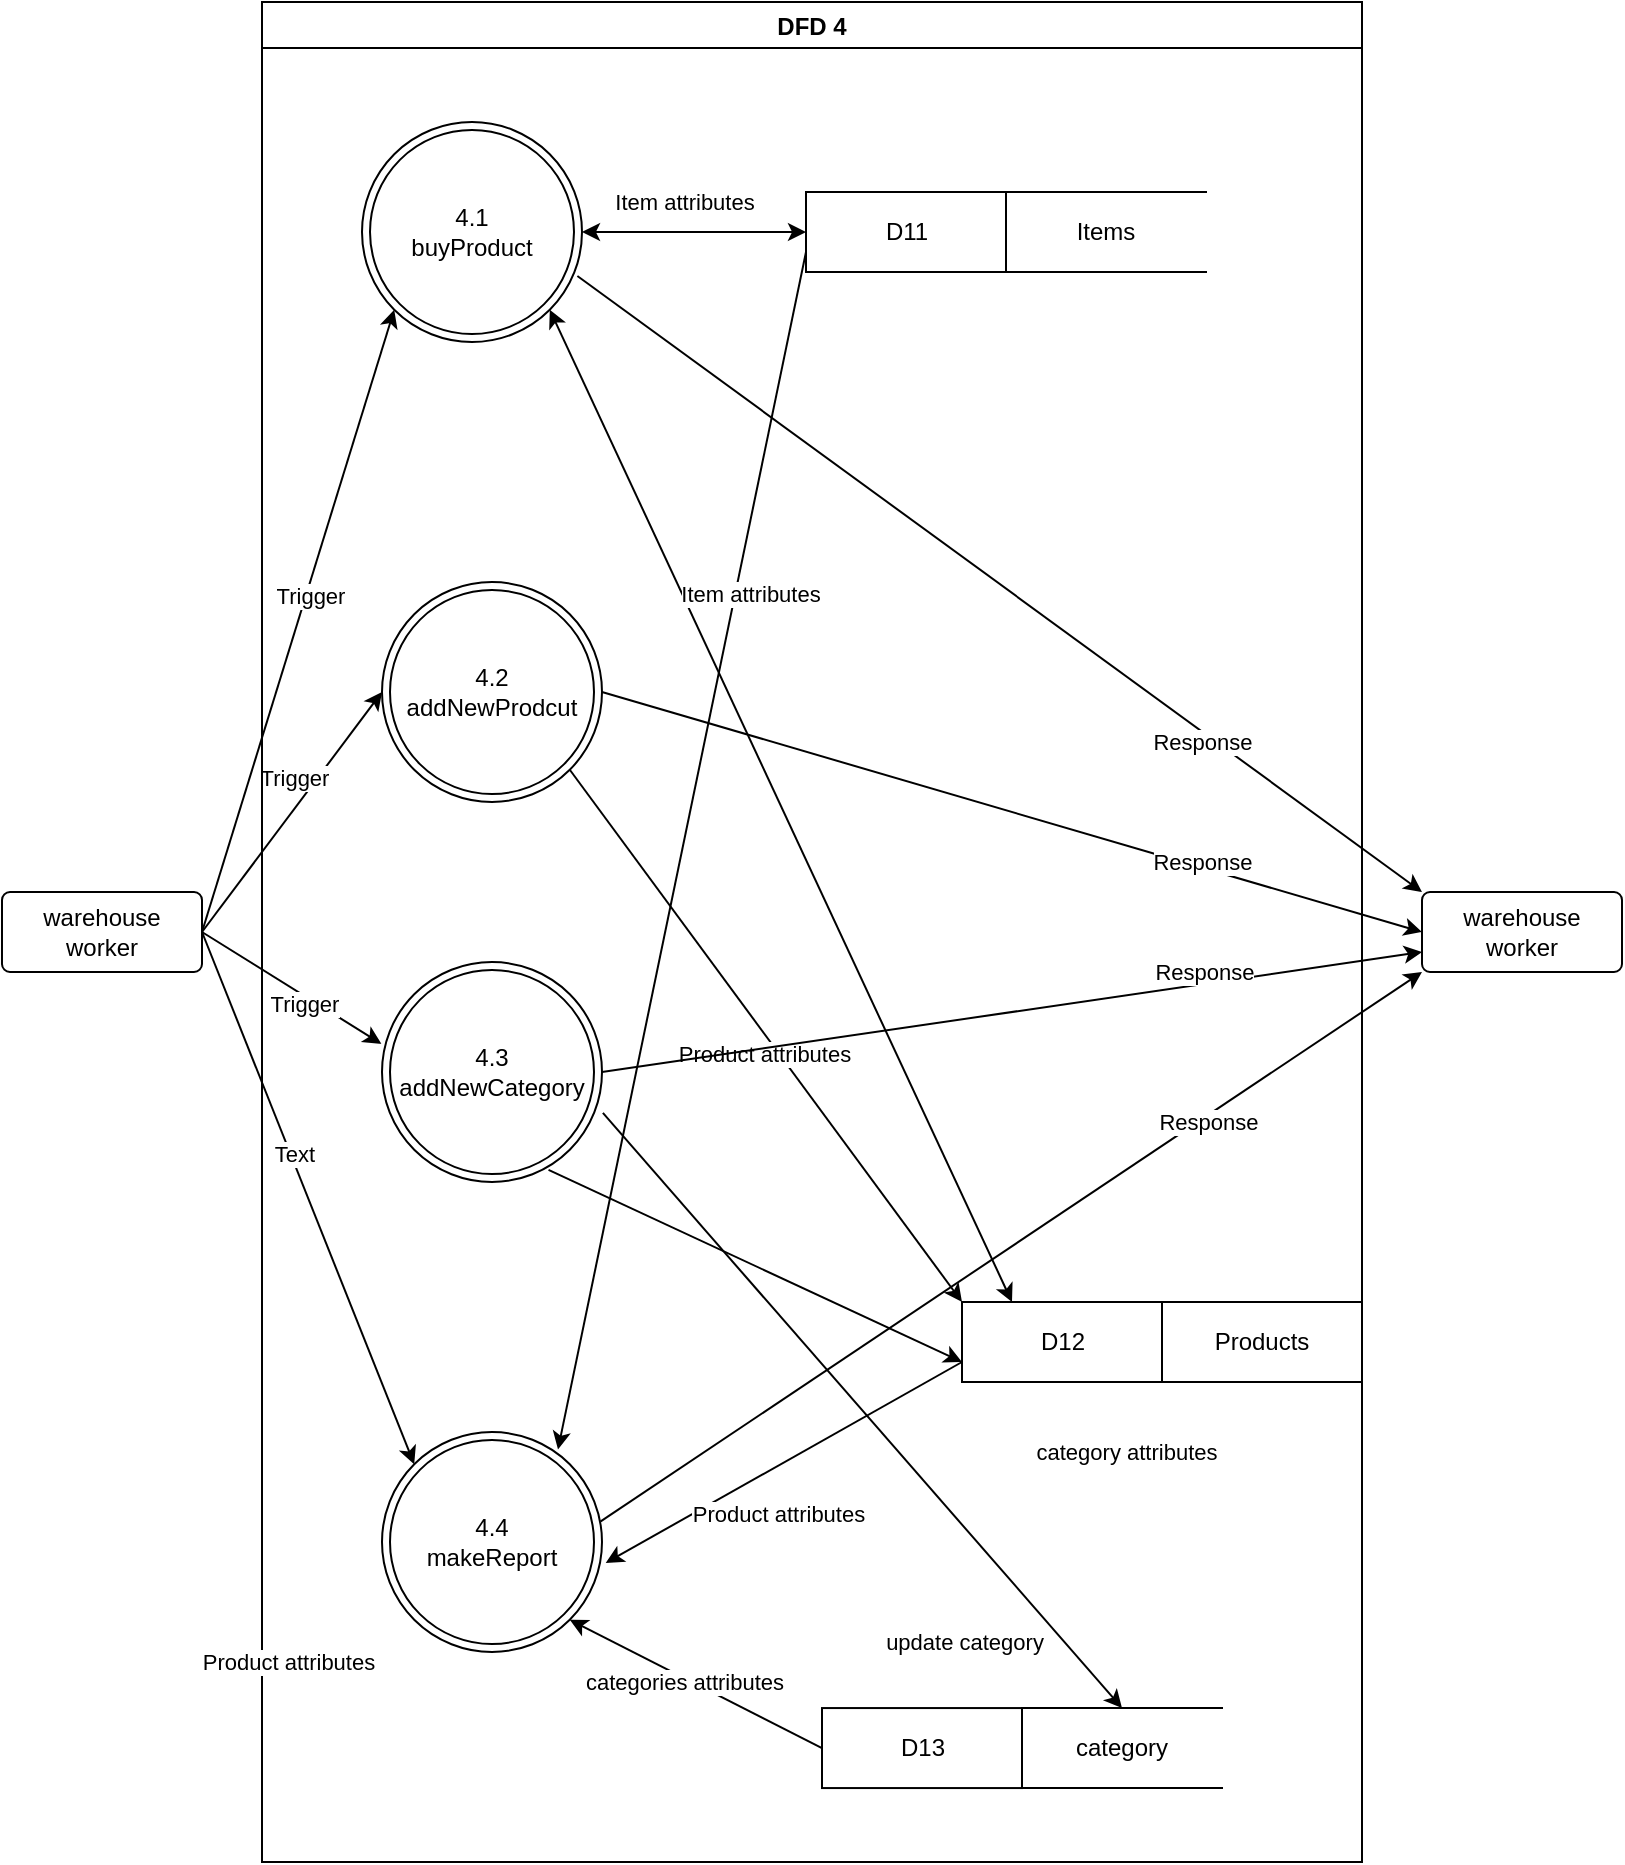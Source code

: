 <mxfile version="18.0.6" type="device" pages="5"><diagram id="IkkG-N2Yrl664kzA4eBI" name="DFD 4"><mxGraphModel dx="1221" dy="754" grid="1" gridSize="10" guides="1" tooltips="1" connect="1" arrows="1" fold="1" page="1" pageScale="1" pageWidth="827" pageHeight="1169" math="0" shadow="0"><root><mxCell id="0"/><mxCell id="1" parent="0"/><mxCell id="-1MVXqPErks35Yc8wY9G-1" value="warehouse worker" style="rounded=1;arcSize=10;whiteSpace=wrap;html=1;align=center;" vertex="1" parent="1"><mxGeometry x="9" y="555" width="100" height="40" as="geometry"/></mxCell><mxCell id="-1MVXqPErks35Yc8wY9G-2" value="warehouse worker" style="rounded=1;arcSize=10;whiteSpace=wrap;html=1;align=center;" vertex="1" parent="1"><mxGeometry x="719" y="555" width="100" height="40" as="geometry"/></mxCell><mxCell id="-1MVXqPErks35Yc8wY9G-3" value="" style="endArrow=classic;html=1;rounded=0;exitX=1;exitY=0.5;exitDx=0;exitDy=0;entryX=0;entryY=1;entryDx=0;entryDy=0;" edge="1" parent="1" source="-1MVXqPErks35Yc8wY9G-1" target="-1MVXqPErks35Yc8wY9G-20"><mxGeometry width="50" height="50" relative="1" as="geometry"><mxPoint x="509" y="740" as="sourcePoint"/><mxPoint x="164" y="370" as="targetPoint"/></mxGeometry></mxCell><mxCell id="-1MVXqPErks35Yc8wY9G-4" value="Trigger" style="edgeLabel;html=1;align=center;verticalAlign=middle;resizable=0;points=[];" connectable="0" vertex="1" parent="-1MVXqPErks35Yc8wY9G-3"><mxGeometry x="0.085" y="-2" relative="1" as="geometry"><mxPoint as="offset"/></mxGeometry></mxCell><mxCell id="-1MVXqPErks35Yc8wY9G-5" value="" style="endArrow=classic;html=1;rounded=0;entryX=0;entryY=0.5;entryDx=0;entryDy=0;exitX=1;exitY=0.5;exitDx=0;exitDy=0;" edge="1" parent="1" source="-1MVXqPErks35Yc8wY9G-1" target="-1MVXqPErks35Yc8wY9G-21"><mxGeometry width="50" height="50" relative="1" as="geometry"><mxPoint x="119" y="540" as="sourcePoint"/><mxPoint x="174" y="550" as="targetPoint"/></mxGeometry></mxCell><mxCell id="-1MVXqPErks35Yc8wY9G-6" value="Trigger" style="edgeLabel;html=1;align=center;verticalAlign=middle;resizable=0;points=[];" connectable="0" vertex="1" parent="-1MVXqPErks35Yc8wY9G-5"><mxGeometry x="0.303" y="1" relative="1" as="geometry"><mxPoint x="-12" y="1" as="offset"/></mxGeometry></mxCell><mxCell id="-1MVXqPErks35Yc8wY9G-7" value="" style="endArrow=classic;html=1;rounded=0;exitX=1;exitY=0.5;exitDx=0;exitDy=0;entryX=0;entryY=0;entryDx=0;entryDy=0;" edge="1" parent="1" source="-1MVXqPErks35Yc8wY9G-1" target="-1MVXqPErks35Yc8wY9G-26"><mxGeometry width="50" height="50" relative="1" as="geometry"><mxPoint x="129.0" y="570" as="sourcePoint"/><mxPoint x="174" y="760" as="targetPoint"/></mxGeometry></mxCell><mxCell id="-1MVXqPErks35Yc8wY9G-8" value="Text" style="edgeLabel;html=1;align=center;verticalAlign=middle;resizable=0;points=[];" connectable="0" vertex="1" parent="-1MVXqPErks35Yc8wY9G-7"><mxGeometry x="-0.161" y="1" relative="1" as="geometry"><mxPoint as="offset"/></mxGeometry></mxCell><mxCell id="-1MVXqPErks35Yc8wY9G-9" value="" style="endArrow=classic;html=1;rounded=0;exitX=0.994;exitY=0.406;exitDx=0;exitDy=0;entryX=0;entryY=1;entryDx=0;entryDy=0;exitPerimeter=0;" edge="1" parent="1" source="-1MVXqPErks35Yc8wY9G-26" target="-1MVXqPErks35Yc8wY9G-2"><mxGeometry width="50" height="50" relative="1" as="geometry"><mxPoint x="284" y="760" as="sourcePoint"/><mxPoint x="559" y="560" as="targetPoint"/></mxGeometry></mxCell><mxCell id="-1MVXqPErks35Yc8wY9G-10" value="Response" style="edgeLabel;html=1;align=center;verticalAlign=middle;resizable=0;points=[];" connectable="0" vertex="1" parent="-1MVXqPErks35Yc8wY9G-9"><mxGeometry x="-0.059" y="-3" relative="1" as="geometry"><mxPoint x="108" y="-73" as="offset"/></mxGeometry></mxCell><mxCell id="-1MVXqPErks35Yc8wY9G-11" value="" style="endArrow=classic;html=1;rounded=0;exitX=1;exitY=0.5;exitDx=0;exitDy=0;entryX=0;entryY=0.5;entryDx=0;entryDy=0;" edge="1" parent="1" source="-1MVXqPErks35Yc8wY9G-21" target="-1MVXqPErks35Yc8wY9G-2"><mxGeometry width="50" height="50" relative="1" as="geometry"><mxPoint x="278.34" y="754.66" as="sourcePoint"/><mxPoint x="719" y="585" as="targetPoint"/></mxGeometry></mxCell><mxCell id="-1MVXqPErks35Yc8wY9G-12" value="Response" style="edgeLabel;html=1;align=center;verticalAlign=middle;resizable=0;points=[];" connectable="0" vertex="1" parent="-1MVXqPErks35Yc8wY9G-11"><mxGeometry x="-0.103" y="5" relative="1" as="geometry"><mxPoint x="115" y="36" as="offset"/></mxGeometry></mxCell><mxCell id="-1MVXqPErks35Yc8wY9G-13" value="" style="endArrow=classic;html=1;rounded=0;exitX=0.979;exitY=0.7;exitDx=0;exitDy=0;entryX=0;entryY=0;entryDx=0;entryDy=0;exitPerimeter=0;" edge="1" parent="1" source="-1MVXqPErks35Yc8wY9G-20" target="-1MVXqPErks35Yc8wY9G-2"><mxGeometry width="50" height="50" relative="1" as="geometry"><mxPoint x="279.0" y="585" as="sourcePoint"/><mxPoint x="719" y="585" as="targetPoint"/></mxGeometry></mxCell><mxCell id="-1MVXqPErks35Yc8wY9G-14" value="Response" style="edgeLabel;html=1;align=center;verticalAlign=middle;resizable=0;points=[];" connectable="0" vertex="1" parent="-1MVXqPErks35Yc8wY9G-13"><mxGeometry x="-0.199" y="3" relative="1" as="geometry"><mxPoint x="141" y="112" as="offset"/></mxGeometry></mxCell><mxCell id="-1MVXqPErks35Yc8wY9G-15" value="DFD 4" style="swimlane;startSize=23;" vertex="1" parent="1"><mxGeometry x="139" y="110" width="550" height="930" as="geometry"/></mxCell><mxCell id="-1MVXqPErks35Yc8wY9G-16" value="D11" style="html=1;" vertex="1" parent="-1MVXqPErks35Yc8wY9G-15"><mxGeometry x="272" y="95" width="100" height="40" as="geometry"/></mxCell><mxCell id="-1MVXqPErks35Yc8wY9G-17" value="Items" style="shape=partialRectangle;whiteSpace=wrap;html=1;left=0;right=0;fillColor=none;" vertex="1" parent="-1MVXqPErks35Yc8wY9G-15"><mxGeometry x="372" y="95" width="100" height="40" as="geometry"/></mxCell><mxCell id="-1MVXqPErks35Yc8wY9G-18" value="" style="endArrow=classic;startArrow=classic;html=1;rounded=0;exitX=1;exitY=0.5;exitDx=0;exitDy=0;entryX=0;entryY=0.5;entryDx=0;entryDy=0;exitPerimeter=0;" edge="1" parent="-1MVXqPErks35Yc8wY9G-15" source="-1MVXqPErks35Yc8wY9G-20" target="-1MVXqPErks35Yc8wY9G-16"><mxGeometry width="50" height="50" relative="1" as="geometry"><mxPoint x="165.0" y="100" as="sourcePoint"/><mxPoint x="385" y="260" as="targetPoint"/></mxGeometry></mxCell><mxCell id="-1MVXqPErks35Yc8wY9G-19" value="Item attributes" style="edgeLabel;html=1;align=center;verticalAlign=middle;resizable=0;points=[];" connectable="0" vertex="1" parent="-1MVXqPErks35Yc8wY9G-18"><mxGeometry x="-0.242" y="1" relative="1" as="geometry"><mxPoint x="8" y="-14" as="offset"/></mxGeometry></mxCell><mxCell id="-1MVXqPErks35Yc8wY9G-20" value="&lt;span style=&quot;&quot;&gt;4.1&lt;br&gt;buyProduct&lt;/span&gt;" style="ellipse;shape=doubleEllipse;whiteSpace=wrap;html=1;aspect=fixed;" vertex="1" parent="-1MVXqPErks35Yc8wY9G-15"><mxGeometry x="50" y="60" width="110" height="110" as="geometry"/></mxCell><mxCell id="-1MVXqPErks35Yc8wY9G-21" value="4.2&lt;br&gt;addNewProdcut" style="ellipse;shape=doubleEllipse;whiteSpace=wrap;html=1;aspect=fixed;" vertex="1" parent="-1MVXqPErks35Yc8wY9G-15"><mxGeometry x="60" y="290" width="110" height="110" as="geometry"/></mxCell><mxCell id="-1MVXqPErks35Yc8wY9G-22" value="D12" style="html=1;" vertex="1" parent="-1MVXqPErks35Yc8wY9G-15"><mxGeometry x="350" y="650" width="100" height="40" as="geometry"/></mxCell><mxCell id="-1MVXqPErks35Yc8wY9G-23" value="&lt;span style=&quot;&quot;&gt;Products&lt;/span&gt;" style="shape=partialRectangle;whiteSpace=wrap;html=1;left=0;right=0;fillColor=none;" vertex="1" parent="-1MVXqPErks35Yc8wY9G-15"><mxGeometry x="450" y="650" width="100" height="40" as="geometry"/></mxCell><mxCell id="-1MVXqPErks35Yc8wY9G-24" value="" style="endArrow=classic;html=1;rounded=0;exitX=0;exitY=0.75;exitDx=0;exitDy=0;entryX=1.017;entryY=0.595;entryDx=0;entryDy=0;entryPerimeter=0;" edge="1" parent="-1MVXqPErks35Yc8wY9G-15" source="-1MVXqPErks35Yc8wY9G-22" target="-1MVXqPErks35Yc8wY9G-26"><mxGeometry width="50" height="50" relative="1" as="geometry"><mxPoint x="420" y="540" as="sourcePoint"/><mxPoint x="180" y="690" as="targetPoint"/></mxGeometry></mxCell><mxCell id="-1MVXqPErks35Yc8wY9G-25" value="Product attributes" style="edgeLabel;html=1;align=center;verticalAlign=middle;resizable=0;points=[];" connectable="0" vertex="1" parent="-1MVXqPErks35Yc8wY9G-24"><mxGeometry x="0.221" y="3" relative="1" as="geometry"><mxPoint x="15" y="12" as="offset"/></mxGeometry></mxCell><mxCell id="-1MVXqPErks35Yc8wY9G-26" value="4.4&lt;br&gt;makeReport" style="ellipse;shape=doubleEllipse;whiteSpace=wrap;html=1;aspect=fixed;" vertex="1" parent="-1MVXqPErks35Yc8wY9G-15"><mxGeometry x="60" y="715" width="110" height="110" as="geometry"/></mxCell><mxCell id="-1MVXqPErks35Yc8wY9G-27" value="" style="endArrow=classic;startArrow=classic;html=1;rounded=0;exitX=1;exitY=1;exitDx=0;exitDy=0;entryX=0.25;entryY=0;entryDx=0;entryDy=0;" edge="1" parent="-1MVXqPErks35Yc8wY9G-15" source="-1MVXqPErks35Yc8wY9G-20" target="-1MVXqPErks35Yc8wY9G-22"><mxGeometry width="50" height="50" relative="1" as="geometry"><mxPoint x="233.35" y="273.1" as="sourcePoint"/><mxPoint x="411" y="460" as="targetPoint"/></mxGeometry></mxCell><mxCell id="-1MVXqPErks35Yc8wY9G-28" value="Product attributes" style="edgeLabel;html=1;align=center;verticalAlign=middle;resizable=0;points=[];" connectable="0" vertex="1" parent="-1MVXqPErks35Yc8wY9G-27"><mxGeometry x="0.346" y="-5" relative="1" as="geometry"><mxPoint x="-282" y="340" as="offset"/></mxGeometry></mxCell><mxCell id="-1MVXqPErks35Yc8wY9G-29" value="" style="endArrow=classic;html=1;rounded=0;entryX=0;entryY=0;entryDx=0;entryDy=0;exitX=1;exitY=1;exitDx=0;exitDy=0;" edge="1" parent="-1MVXqPErks35Yc8wY9G-15" source="-1MVXqPErks35Yc8wY9G-21" target="-1MVXqPErks35Yc8wY9G-22"><mxGeometry width="50" height="50" relative="1" as="geometry"><mxPoint x="230" y="460" as="sourcePoint"/><mxPoint x="590" y="550" as="targetPoint"/><Array as="points"/></mxGeometry></mxCell><mxCell id="-1MVXqPErks35Yc8wY9G-30" value="Product attributes" style="edgeLabel;html=1;align=center;verticalAlign=middle;resizable=0;points=[];" connectable="0" vertex="1" parent="-1MVXqPErks35Yc8wY9G-29"><mxGeometry x="-0.126" y="-5" relative="1" as="geometry"><mxPoint x="15" y="23" as="offset"/></mxGeometry></mxCell><mxCell id="-1MVXqPErks35Yc8wY9G-31" value="" style="endArrow=classic;html=1;rounded=0;entryX=0.8;entryY=0.079;entryDx=0;entryDy=0;exitX=0;exitY=0.75;exitDx=0;exitDy=0;entryPerimeter=0;" edge="1" parent="-1MVXqPErks35Yc8wY9G-15" source="-1MVXqPErks35Yc8wY9G-16" target="-1MVXqPErks35Yc8wY9G-26"><mxGeometry width="50" height="50" relative="1" as="geometry"><mxPoint x="340" y="270" as="sourcePoint"/><mxPoint x="218.806" y="614.568" as="targetPoint"/></mxGeometry></mxCell><mxCell id="-1MVXqPErks35Yc8wY9G-32" value="Item attributes" style="edgeLabel;html=1;align=center;verticalAlign=middle;resizable=0;points=[];" connectable="0" vertex="1" parent="-1MVXqPErks35Yc8wY9G-31"><mxGeometry x="-0.214" y="1" relative="1" as="geometry"><mxPoint x="20" y="-65" as="offset"/></mxGeometry></mxCell><mxCell id="-1MVXqPErks35Yc8wY9G-33" value="4.3&lt;br&gt;addNewCategory" style="ellipse;shape=doubleEllipse;whiteSpace=wrap;html=1;aspect=fixed;" vertex="1" parent="-1MVXqPErks35Yc8wY9G-15"><mxGeometry x="60" y="480" width="110" height="110" as="geometry"/></mxCell><mxCell id="-1MVXqPErks35Yc8wY9G-34" value="D13" style="html=1;" vertex="1" parent="-1MVXqPErks35Yc8wY9G-15"><mxGeometry x="280" y="853.03" width="100" height="40" as="geometry"/></mxCell><mxCell id="-1MVXqPErks35Yc8wY9G-35" value="category" style="shape=partialRectangle;whiteSpace=wrap;html=1;left=0;right=0;fillColor=none;" vertex="1" parent="-1MVXqPErks35Yc8wY9G-15"><mxGeometry x="380" y="853.03" width="100" height="40" as="geometry"/></mxCell><mxCell id="-1MVXqPErks35Yc8wY9G-36" value="" style="endArrow=classic;html=1;rounded=0;exitX=0;exitY=0.5;exitDx=0;exitDy=0;entryX=1;entryY=1;entryDx=0;entryDy=0;" edge="1" parent="-1MVXqPErks35Yc8wY9G-15" source="-1MVXqPErks35Yc8wY9G-34" target="-1MVXqPErks35Yc8wY9G-26"><mxGeometry width="50" height="50" relative="1" as="geometry"><mxPoint x="370" y="610" as="sourcePoint"/><mxPoint x="420" y="560" as="targetPoint"/></mxGeometry></mxCell><mxCell id="-1MVXqPErks35Yc8wY9G-37" value="categories attributes" style="edgeLabel;html=1;align=center;verticalAlign=middle;resizable=0;points=[];" connectable="0" vertex="1" parent="-1MVXqPErks35Yc8wY9G-36"><mxGeometry x="-0.402" y="-2" relative="1" as="geometry"><mxPoint x="-32" y="-12" as="offset"/></mxGeometry></mxCell><mxCell id="-1MVXqPErks35Yc8wY9G-38" value="" style="endArrow=classic;html=1;rounded=0;exitX=1.004;exitY=0.686;exitDx=0;exitDy=0;exitPerimeter=0;entryX=0.5;entryY=0;entryDx=0;entryDy=0;" edge="1" parent="-1MVXqPErks35Yc8wY9G-15" source="-1MVXqPErks35Yc8wY9G-33" target="-1MVXqPErks35Yc8wY9G-35"><mxGeometry width="50" height="50" relative="1" as="geometry"><mxPoint x="370" y="610" as="sourcePoint"/><mxPoint x="420" y="560" as="targetPoint"/></mxGeometry></mxCell><mxCell id="-1MVXqPErks35Yc8wY9G-39" value="category attributes" style="edgeLabel;html=1;align=center;verticalAlign=middle;resizable=0;points=[];" connectable="0" vertex="1" parent="-1MVXqPErks35Yc8wY9G-38"><mxGeometry x="-0.143" y="-6" relative="1" as="geometry"><mxPoint x="155" y="38" as="offset"/></mxGeometry></mxCell><mxCell id="-1MVXqPErks35Yc8wY9G-40" value="" style="endArrow=classic;html=1;rounded=0;exitX=0.757;exitY=0.945;exitDx=0;exitDy=0;exitPerimeter=0;entryX=0;entryY=0.75;entryDx=0;entryDy=0;" edge="1" parent="-1MVXqPErks35Yc8wY9G-15" source="-1MVXqPErks35Yc8wY9G-33" target="-1MVXqPErks35Yc8wY9G-22"><mxGeometry width="50" height="50" relative="1" as="geometry"><mxPoint x="540" y="550" as="sourcePoint"/><mxPoint x="590" y="500" as="targetPoint"/></mxGeometry></mxCell><mxCell id="-1MVXqPErks35Yc8wY9G-41" value="update category" style="edgeLabel;html=1;align=center;verticalAlign=middle;resizable=0;points=[];" connectable="0" vertex="1" parent="-1MVXqPErks35Yc8wY9G-40"><mxGeometry x="-0.306" y="-4" relative="1" as="geometry"><mxPoint x="138" y="199" as="offset"/></mxGeometry></mxCell><mxCell id="-1MVXqPErks35Yc8wY9G-42" value="" style="endArrow=classic;html=1;rounded=0;exitX=1;exitY=0.5;exitDx=0;exitDy=0;entryX=-0.003;entryY=0.372;entryDx=0;entryDy=0;entryPerimeter=0;" edge="1" parent="1" source="-1MVXqPErks35Yc8wY9G-1" target="-1MVXqPErks35Yc8wY9G-33"><mxGeometry width="50" height="50" relative="1" as="geometry"><mxPoint x="539" y="700" as="sourcePoint"/><mxPoint x="589" y="650" as="targetPoint"/></mxGeometry></mxCell><mxCell id="-1MVXqPErks35Yc8wY9G-43" value="Trigger" style="edgeLabel;html=1;align=center;verticalAlign=middle;resizable=0;points=[];" connectable="0" vertex="1" parent="-1MVXqPErks35Yc8wY9G-42"><mxGeometry x="0.432" y="-3" relative="1" as="geometry"><mxPoint x="-12" y="-7" as="offset"/></mxGeometry></mxCell><mxCell id="-1MVXqPErks35Yc8wY9G-44" value="" style="endArrow=classic;html=1;rounded=0;exitX=1;exitY=0.5;exitDx=0;exitDy=0;entryX=0;entryY=0.75;entryDx=0;entryDy=0;" edge="1" parent="1" source="-1MVXqPErks35Yc8wY9G-33" target="-1MVXqPErks35Yc8wY9G-2"><mxGeometry width="50" height="50" relative="1" as="geometry"><mxPoint x="539" y="700" as="sourcePoint"/><mxPoint x="589" y="650" as="targetPoint"/></mxGeometry></mxCell><mxCell id="-1MVXqPErks35Yc8wY9G-45" value="Response" style="edgeLabel;html=1;align=center;verticalAlign=middle;resizable=0;points=[];" connectable="0" vertex="1" parent="-1MVXqPErks35Yc8wY9G-44"><mxGeometry x="0.074" y="-3" relative="1" as="geometry"><mxPoint x="80" y="-21" as="offset"/></mxGeometry></mxCell></root></mxGraphModel></diagram><diagram id="-rAD4gAhmImdWYpfQWID" name="DFD 4.1"><mxGraphModel dx="471" dy="-368" grid="1" gridSize="10" guides="1" tooltips="1" connect="1" arrows="1" fold="1" page="1" pageScale="1" pageWidth="827" pageHeight="1169" math="0" shadow="0"><root><mxCell id="0"/><mxCell id="1" parent="0"/><mxCell id="7xkxtE2xRHq7eRqYyfBu-1" value="warehouse worker" style="rounded=1;arcSize=10;whiteSpace=wrap;html=1;align=center;" vertex="1" parent="1"><mxGeometry x="830" y="1600" width="100" height="40" as="geometry"/></mxCell><mxCell id="7xkxtE2xRHq7eRqYyfBu-2" value="" style="endArrow=classic;html=1;rounded=0;exitX=1;exitY=0.5;exitDx=0;exitDy=0;" edge="1" parent="1" source="7xkxtE2xRHq7eRqYyfBu-1" target="7xkxtE2xRHq7eRqYyfBu-44"><mxGeometry width="50" height="50" relative="1" as="geometry"><mxPoint x="1152.369" y="1669.736" as="sourcePoint"/><mxPoint x="1008.99" y="1619.96" as="targetPoint"/></mxGeometry></mxCell><mxCell id="7xkxtE2xRHq7eRqYyfBu-3" value="&lt;span style=&quot;font-size: 12px; background-color: rgb(248, 249, 250);&quot;&gt;Product id, amount&lt;/span&gt;" style="edgeLabel;html=1;align=center;verticalAlign=middle;resizable=0;points=[];" connectable="0" vertex="1" parent="7xkxtE2xRHq7eRqYyfBu-2"><mxGeometry x="0.124" y="-3" relative="1" as="geometry"><mxPoint x="-34" y="-37" as="offset"/></mxGeometry></mxCell><mxCell id="7xkxtE2xRHq7eRqYyfBu-4" value="warehouse worker" style="rounded=1;arcSize=10;whiteSpace=wrap;html=1;align=center;" vertex="1" parent="1"><mxGeometry x="1579" y="1605" width="100" height="40" as="geometry"/></mxCell><mxCell id="7xkxtE2xRHq7eRqYyfBu-5" value="" style="endArrow=classic;html=1;rounded=0;entryX=0;entryY=0.5;entryDx=0;entryDy=0;exitX=1;exitY=0.5;exitDx=0;exitDy=0;" edge="1" parent="1" source="7xkxtE2xRHq7eRqYyfBu-44" target="7xkxtE2xRHq7eRqYyfBu-4"><mxGeometry width="50" height="50" relative="1" as="geometry"><mxPoint x="1089.0" y="1625" as="sourcePoint"/><mxPoint x="1111.256" y="1780.052" as="targetPoint"/></mxGeometry></mxCell><mxCell id="7xkxtE2xRHq7eRqYyfBu-6" value="amount" style="edgeLabel;html=1;align=center;verticalAlign=middle;resizable=0;points=[];" connectable="0" vertex="1" parent="7xkxtE2xRHq7eRqYyfBu-5"><mxGeometry x="0.124" y="-3" relative="1" as="geometry"><mxPoint x="56" y="-43" as="offset"/></mxGeometry></mxCell><mxCell id="7xkxtE2xRHq7eRqYyfBu-7" value="string output" style="edgeLabel;html=1;align=center;verticalAlign=middle;resizable=0;points=[];" connectable="0" vertex="1" parent="7xkxtE2xRHq7eRqYyfBu-5"><mxGeometry x="-0.317" y="-1" relative="1" as="geometry"><mxPoint x="1" as="offset"/></mxGeometry></mxCell><mxCell id="7xkxtE2xRHq7eRqYyfBu-8" value="DFD 4.1" style="swimlane;" vertex="1" parent="1"><mxGeometry x="939" y="1240" width="630" height="880" as="geometry"/></mxCell><mxCell id="7xkxtE2xRHq7eRqYyfBu-9" value="4.1.3&lt;br&gt;updateProduct" style="ellipse;whiteSpace=wrap;html=1;align=center;" vertex="1" parent="7xkxtE2xRHq7eRqYyfBu-8"><mxGeometry x="159.5" y="50" width="110" height="60" as="geometry"/></mxCell><mxCell id="7xkxtE2xRHq7eRqYyfBu-10" value="D12" style="html=1;" vertex="1" parent="7xkxtE2xRHq7eRqYyfBu-8"><mxGeometry x="350" y="50" width="100" height="40" as="geometry"/></mxCell><mxCell id="7xkxtE2xRHq7eRqYyfBu-11" value="&lt;span style=&quot;&quot;&gt;Products&lt;/span&gt;" style="shape=partialRectangle;whiteSpace=wrap;html=1;left=0;right=0;fillColor=none;" vertex="1" parent="7xkxtE2xRHq7eRqYyfBu-8"><mxGeometry x="450" y="50" width="100" height="40" as="geometry"/></mxCell><mxCell id="7xkxtE2xRHq7eRqYyfBu-12" value="" style="endArrow=classic;html=1;rounded=0;exitX=1.004;exitY=0.347;exitDx=0;exitDy=0;entryX=0;entryY=0.5;entryDx=0;entryDy=0;exitPerimeter=0;" edge="1" parent="7xkxtE2xRHq7eRqYyfBu-8" source="7xkxtE2xRHq7eRqYyfBu-9" target="7xkxtE2xRHq7eRqYyfBu-10"><mxGeometry width="50" height="50" relative="1" as="geometry"><mxPoint x="-450.5" y="-1100" as="sourcePoint"/><mxPoint x="-400.5" y="-1150" as="targetPoint"/><Array as="points"/></mxGeometry></mxCell><mxCell id="7xkxtE2xRHq7eRqYyfBu-13" value="D3" style="html=1;" vertex="1" parent="7xkxtE2xRHq7eRqYyfBu-8"><mxGeometry x="410" y="790" width="100" height="40" as="geometry"/></mxCell><mxCell id="7xkxtE2xRHq7eRqYyfBu-14" value="Items" style="shape=partialRectangle;whiteSpace=wrap;html=1;left=0;right=0;fillColor=none;" vertex="1" parent="7xkxtE2xRHq7eRqYyfBu-8"><mxGeometry x="510" y="790" width="100" height="40" as="geometry"/></mxCell><mxCell id="7xkxtE2xRHq7eRqYyfBu-15" value="4.1.2&lt;br&gt;buyAmount" style="ellipse;whiteSpace=wrap;html=1;align=center;" vertex="1" parent="7xkxtE2xRHq7eRqYyfBu-8"><mxGeometry x="28.5" y="760" width="110" height="60" as="geometry"/></mxCell><mxCell id="7xkxtE2xRHq7eRqYyfBu-16" value="" style="endArrow=classic;html=1;rounded=0;entryX=0;entryY=0;entryDx=0;entryDy=0;" edge="1" parent="7xkxtE2xRHq7eRqYyfBu-8" source="7xkxtE2xRHq7eRqYyfBu-15" target="7xkxtE2xRHq7eRqYyfBu-13"><mxGeometry width="50" height="50" relative="1" as="geometry"><mxPoint x="200" y="430" as="sourcePoint"/><mxPoint x="339" y="490" as="targetPoint"/><Array as="points"/></mxGeometry></mxCell><mxCell id="7xkxtE2xRHq7eRqYyfBu-17" value="item attributes" style="edgeLabel;html=1;align=center;verticalAlign=middle;resizable=0;points=[];" connectable="0" vertex="1" parent="7xkxtE2xRHq7eRqYyfBu-16"><mxGeometry x="-0.139" y="-3" relative="1" as="geometry"><mxPoint x="6" y="-6" as="offset"/></mxGeometry></mxCell><mxCell id="7xkxtE2xRHq7eRqYyfBu-18" value="" style="endArrow=classic;html=1;rounded=0;exitX=0;exitY=0.75;exitDx=0;exitDy=0;entryX=0.732;entryY=0.94;entryDx=0;entryDy=0;entryPerimeter=0;" edge="1" parent="7xkxtE2xRHq7eRqYyfBu-8" source="7xkxtE2xRHq7eRqYyfBu-13" target="7xkxtE2xRHq7eRqYyfBu-15"><mxGeometry width="50" height="50" relative="1" as="geometry"><mxPoint x="-571.5" y="-830" as="sourcePoint"/><mxPoint x="148.5" y="510" as="targetPoint"/></mxGeometry></mxCell><mxCell id="7xkxtE2xRHq7eRqYyfBu-19" value="item attributes" style="edgeLabel;html=1;align=center;verticalAlign=middle;resizable=0;points=[];" connectable="0" vertex="1" parent="7xkxtE2xRHq7eRqYyfBu-18"><mxGeometry x="-0.185" y="-3" relative="1" as="geometry"><mxPoint as="offset"/></mxGeometry></mxCell><mxCell id="7xkxtE2xRHq7eRqYyfBu-20" value="" style="endArrow=classic;html=1;rounded=0;exitX=0.602;exitY=1.021;exitDx=0;exitDy=0;exitPerimeter=0;" edge="1" parent="7xkxtE2xRHq7eRqYyfBu-8" source="7xkxtE2xRHq7eRqYyfBu-44" target="7xkxtE2xRHq7eRqYyfBu-15"><mxGeometry width="50" height="50" relative="1" as="geometry"><mxPoint x="102.706" y="429.941" as="sourcePoint"/><mxPoint x="-650.5" y="-1150" as="targetPoint"/></mxGeometry></mxCell><mxCell id="7xkxtE2xRHq7eRqYyfBu-21" value="amount" style="edgeLabel;html=1;align=center;verticalAlign=middle;resizable=0;points=[];" connectable="0" vertex="1" parent="7xkxtE2xRHq7eRqYyfBu-20"><mxGeometry x="0.124" y="-3" relative="1" as="geometry"><mxPoint as="offset"/></mxGeometry></mxCell><mxCell id="7xkxtE2xRHq7eRqYyfBu-22" value="" style="endArrow=classic;html=1;rounded=0;exitX=0.624;exitY=0.032;exitDx=0;exitDy=0;entryX=0;entryY=1;entryDx=0;entryDy=0;exitPerimeter=0;" edge="1" parent="7xkxtE2xRHq7eRqYyfBu-8" source="7xkxtE2xRHq7eRqYyfBu-44" target="7xkxtE2xRHq7eRqYyfBu-9"><mxGeometry width="50" height="50" relative="1" as="geometry"><mxPoint x="105" y="340" as="sourcePoint"/><mxPoint x="-400.5" y="-1150" as="targetPoint"/></mxGeometry></mxCell><mxCell id="7xkxtE2xRHq7eRqYyfBu-23" value="Product attributes" style="edgeLabel;html=1;align=center;verticalAlign=middle;resizable=0;points=[];" connectable="0" vertex="1" parent="7xkxtE2xRHq7eRqYyfBu-22"><mxGeometry x="-0.216" y="-1" relative="1" as="geometry"><mxPoint as="offset"/></mxGeometry></mxCell><mxCell id="7xkxtE2xRHq7eRqYyfBu-24" value="" style="endArrow=classic;html=1;rounded=0;exitX=0;exitY=0.75;exitDx=0;exitDy=0;entryX=1;entryY=0;entryDx=0;entryDy=0;" edge="1" parent="7xkxtE2xRHq7eRqYyfBu-8" source="7xkxtE2xRHq7eRqYyfBu-10" target="7xkxtE2xRHq7eRqYyfBu-44"><mxGeometry width="50" height="50" relative="1" as="geometry"><mxPoint x="-450.5" y="-1100" as="sourcePoint"/><mxPoint x="136.82" y="353.18" as="targetPoint"/></mxGeometry></mxCell><mxCell id="7xkxtE2xRHq7eRqYyfBu-25" value="product attributes" style="edgeLabel;html=1;align=center;verticalAlign=middle;resizable=0;points=[];" connectable="0" vertex="1" parent="7xkxtE2xRHq7eRqYyfBu-24"><mxGeometry x="-0.182" y="3" relative="1" as="geometry"><mxPoint as="offset"/></mxGeometry></mxCell><mxCell id="7xkxtE2xRHq7eRqYyfBu-26" value="D10" style="html=1;" vertex="1" parent="7xkxtE2xRHq7eRqYyfBu-8"><mxGeometry x="315" y="660" width="100" height="40" as="geometry"/></mxCell><mxCell id="7xkxtE2xRHq7eRqYyfBu-27" value="Past Orders Supplier" style="shape=partialRectangle;whiteSpace=wrap;html=1;left=0;right=0;fillColor=none;" vertex="1" parent="7xkxtE2xRHq7eRqYyfBu-8"><mxGeometry x="416" y="660" width="100" height="40" as="geometry"/></mxCell><mxCell id="7xkxtE2xRHq7eRqYyfBu-28" value="" style="endArrow=classic;html=1;rounded=0;entryX=0.75;entryY=0;entryDx=0;entryDy=0;" edge="1" parent="7xkxtE2xRHq7eRqYyfBu-8" source="7xkxtE2xRHq7eRqYyfBu-30" target="7xkxtE2xRHq7eRqYyfBu-26"><mxGeometry width="50" height="50" relative="1" as="geometry"><mxPoint x="398.5" y="500" as="sourcePoint"/><mxPoint x="-291.5" y="-1050" as="targetPoint"/><Array as="points"/></mxGeometry></mxCell><mxCell id="7xkxtE2xRHq7eRqYyfBu-29" value="order attributes" style="edgeLabel;html=1;align=center;verticalAlign=middle;resizable=0;points=[];" connectable="0" vertex="1" parent="7xkxtE2xRHq7eRqYyfBu-28"><mxGeometry x="-0.199" y="1" relative="1" as="geometry"><mxPoint as="offset"/></mxGeometry></mxCell><mxCell id="7xkxtE2xRHq7eRqYyfBu-30" value="4.1.5&lt;br&gt;createOrderWithMinPrice" style="ellipse;whiteSpace=wrap;html=1;align=center;" vertex="1" parent="7xkxtE2xRHq7eRqYyfBu-8"><mxGeometry x="358" y="450" width="152" height="50" as="geometry"/></mxCell><mxCell id="7xkxtE2xRHq7eRqYyfBu-31" value="" style="endArrow=classic;html=1;rounded=0;entryX=0;entryY=0.5;entryDx=0;entryDy=0;exitX=0.972;exitY=0.76;exitDx=0;exitDy=0;exitPerimeter=0;" edge="1" parent="7xkxtE2xRHq7eRqYyfBu-8" source="7xkxtE2xRHq7eRqYyfBu-44" target="7xkxtE2xRHq7eRqYyfBu-30"><mxGeometry width="50" height="50" relative="1" as="geometry"><mxPoint x="136.82" y="416.82" as="sourcePoint"/><mxPoint x="-520.5" y="-1150" as="targetPoint"/></mxGeometry></mxCell><mxCell id="7xkxtE2xRHq7eRqYyfBu-32" value="&lt;span style=&quot;font-size: 12px; background-color: rgb(248, 249, 250);&quot;&gt;Product id, amount&lt;/span&gt;" style="edgeLabel;html=1;align=center;verticalAlign=middle;resizable=0;points=[];" connectable="0" vertex="1" parent="7xkxtE2xRHq7eRqYyfBu-31"><mxGeometry x="-0.308" y="1" relative="1" as="geometry"><mxPoint x="29" y="4" as="offset"/></mxGeometry></mxCell><mxCell id="7xkxtE2xRHq7eRqYyfBu-33" value="D8" style="html=1;" vertex="1" parent="7xkxtE2xRHq7eRqYyfBu-8"><mxGeometry x="420" y="280" width="100" height="40" as="geometry"/></mxCell><mxCell id="7xkxtE2xRHq7eRqYyfBu-34" value="Product Supplier" style="shape=partialRectangle;whiteSpace=wrap;html=1;left=0;right=0;fillColor=none;" vertex="1" parent="7xkxtE2xRHq7eRqYyfBu-8"><mxGeometry x="520" y="280" width="100" height="40" as="geometry"/></mxCell><mxCell id="7xkxtE2xRHq7eRqYyfBu-35" value="" style="endArrow=classic;html=1;rounded=0;exitX=0.75;exitY=1;exitDx=0;exitDy=0;entryX=0.5;entryY=0;entryDx=0;entryDy=0;" edge="1" parent="7xkxtE2xRHq7eRqYyfBu-8" source="7xkxtE2xRHq7eRqYyfBu-33" target="7xkxtE2xRHq7eRqYyfBu-30"><mxGeometry width="50" height="50" relative="1" as="geometry"><mxPoint x="-391.5" y="-1089" as="sourcePoint"/><mxPoint x="-411.13" y="-1058.75" as="targetPoint"/></mxGeometry></mxCell><mxCell id="7xkxtE2xRHq7eRqYyfBu-36" value="4.1.4&lt;br&gt;needsRefill" style="ellipse;whiteSpace=wrap;html=1;align=center;" vertex="1" parent="7xkxtE2xRHq7eRqYyfBu-8"><mxGeometry x="358" y="190" width="110" height="60" as="geometry"/></mxCell><mxCell id="7xkxtE2xRHq7eRqYyfBu-37" value="" style="endArrow=classic;html=1;rounded=0;exitX=0.907;exitY=0.239;exitDx=0;exitDy=0;entryX=0;entryY=0.5;entryDx=0;entryDy=0;exitPerimeter=0;" edge="1" parent="7xkxtE2xRHq7eRqYyfBu-8" source="7xkxtE2xRHq7eRqYyfBu-44" target="7xkxtE2xRHq7eRqYyfBu-36"><mxGeometry width="50" height="50" relative="1" as="geometry"><mxPoint x="150.81" y="370.15" as="sourcePoint"/><mxPoint x="-400.5" y="-1150" as="targetPoint"/></mxGeometry></mxCell><mxCell id="7xkxtE2xRHq7eRqYyfBu-38" value="Product Id" style="edgeLabel;html=1;align=center;verticalAlign=middle;resizable=0;points=[];" connectable="0" vertex="1" parent="7xkxtE2xRHq7eRqYyfBu-37"><mxGeometry x="-0.369" y="-1" relative="1" as="geometry"><mxPoint x="23" y="-12" as="offset"/></mxGeometry></mxCell><mxCell id="7xkxtE2xRHq7eRqYyfBu-39" value="" style="endArrow=classic;html=1;rounded=0;exitX=0.75;exitY=1;exitDx=0;exitDy=0;entryX=0.5;entryY=0;entryDx=0;entryDy=0;" edge="1" parent="7xkxtE2xRHq7eRqYyfBu-8" source="7xkxtE2xRHq7eRqYyfBu-10" target="7xkxtE2xRHq7eRqYyfBu-36"><mxGeometry width="50" height="50" relative="1" as="geometry"><mxPoint x="-450.5" y="-1100" as="sourcePoint"/><mxPoint x="-400.5" y="-1150" as="targetPoint"/></mxGeometry></mxCell><mxCell id="7xkxtE2xRHq7eRqYyfBu-40" value="product attributes" style="edgeLabel;html=1;align=center;verticalAlign=middle;resizable=0;points=[];" connectable="0" vertex="1" parent="7xkxtE2xRHq7eRqYyfBu-39"><mxGeometry x="0.414" y="3" relative="1" as="geometry"><mxPoint y="-12" as="offset"/></mxGeometry></mxCell><mxCell id="7xkxtE2xRHq7eRqYyfBu-41" value="" style="endArrow=classic;html=1;rounded=0;entryX=0.983;entryY=0.402;entryDx=0;entryDy=0;exitX=0.05;exitY=0.748;exitDx=0;exitDy=0;exitPerimeter=0;entryPerimeter=0;" edge="1" parent="7xkxtE2xRHq7eRqYyfBu-8" source="7xkxtE2xRHq7eRqYyfBu-36" target="7xkxtE2xRHq7eRqYyfBu-44"><mxGeometry width="50" height="50" relative="1" as="geometry"><mxPoint x="-570.5" y="-1100" as="sourcePoint"/><mxPoint x="150.0" y="385" as="targetPoint"/></mxGeometry></mxCell><mxCell id="7xkxtE2xRHq7eRqYyfBu-42" value="bool" style="edgeLabel;html=1;align=center;verticalAlign=middle;resizable=0;points=[];" connectable="0" vertex="1" parent="7xkxtE2xRHq7eRqYyfBu-41"><mxGeometry x="-0.371" y="-2" relative="1" as="geometry"><mxPoint x="12" y="3" as="offset"/></mxGeometry></mxCell><mxCell id="7xkxtE2xRHq7eRqYyfBu-43" value="[buyProduct]" style="text;html=1;resizable=0;autosize=1;align=center;verticalAlign=middle;points=[];fillColor=none;strokeColor=none;rounded=0;" vertex="1" parent="7xkxtE2xRHq7eRqYyfBu-8"><mxGeometry x="10" y="30" width="80" height="20" as="geometry"/></mxCell><mxCell id="7xkxtE2xRHq7eRqYyfBu-44" value="&lt;span style=&quot;&quot;&gt;4.1.1&lt;/span&gt;&lt;br style=&quot;&quot;&gt;&lt;span style=&quot;&quot;&gt;buyItems&lt;/span&gt;" style="ellipse;whiteSpace=wrap;html=1;" vertex="1" parent="7xkxtE2xRHq7eRqYyfBu-8"><mxGeometry x="50" y="340" width="80" height="80" as="geometry"/></mxCell></root></mxGraphModel></diagram><diagram id="EUmrlAW6Po10SF_7ltAt" name="DFD 4.2"><mxGraphModel dx="1038" dy="641" grid="1" gridSize="10" guides="1" tooltips="1" connect="1" arrows="1" fold="1" page="1" pageScale="1" pageWidth="827" pageHeight="1169" math="0" shadow="0"><root><mxCell id="0"/><mxCell id="1" parent="0"/><mxCell id="OZAJk6E33Cj0PKfoIUJG-1" value="4.4.4&lt;br&gt;hasSubSubCategory" style="ellipse;whiteSpace=wrap;html=1;align=center;" vertex="1" parent="1"><mxGeometry x="316.5" y="112.5" width="120" height="60" as="geometry"/></mxCell><mxCell id="OZAJk6E33Cj0PKfoIUJG-2" value="" style="endArrow=classic;html=1;rounded=0;exitX=0.364;exitY=0.091;exitDx=0;exitDy=0;exitPerimeter=0;entryX=0.273;entryY=0.917;entryDx=0;entryDy=0;entryPerimeter=0;" edge="1" parent="1" source="OZAJk6E33Cj0PKfoIUJG-13" target="OZAJk6E33Cj0PKfoIUJG-1"><mxGeometry width="50" height="50" relative="1" as="geometry"><mxPoint x="265.5" y="-102.5" as="sourcePoint"/><mxPoint x="216.5" y="-207.5" as="targetPoint"/></mxGeometry></mxCell><mxCell id="OZAJk6E33Cj0PKfoIUJG-3" value="" style="endArrow=classic;html=1;rounded=0;entryX=0.7;entryY=0.033;entryDx=0;entryDy=0;entryPerimeter=0;" edge="1" parent="1" target="OZAJk6E33Cj0PKfoIUJG-13"><mxGeometry width="50" height="50" relative="1" as="geometry"><mxPoint x="385" y="170" as="sourcePoint"/><mxPoint x="126.5" y="-212.5" as="targetPoint"/></mxGeometry></mxCell><mxCell id="OZAJk6E33Cj0PKfoIUJG-4" value="warehouse worker" style="rounded=1;arcSize=10;whiteSpace=wrap;html=1;align=center;" vertex="1" parent="1"><mxGeometry x="695" y="402" width="100" height="40" as="geometry"/></mxCell><mxCell id="OZAJk6E33Cj0PKfoIUJG-5" value="" style="endArrow=classic;html=1;rounded=0;exitX=1;exitY=0.5;exitDx=0;exitDy=0;entryX=0;entryY=0.5;entryDx=0;entryDy=0;" edge="1" parent="1" source="OZAJk6E33Cj0PKfoIUJG-13" target="OZAJk6E33Cj0PKfoIUJG-4"><mxGeometry width="50" height="50" relative="1" as="geometry"><mxPoint x="250" y="57" as="sourcePoint"/><mxPoint x="300" y="7" as="targetPoint"/></mxGeometry></mxCell><mxCell id="OZAJk6E33Cj0PKfoIUJG-6" value="string output" style="edgeLabel;html=1;align=center;verticalAlign=middle;resizable=0;points=[];" connectable="0" vertex="1" parent="OZAJk6E33Cj0PKfoIUJG-5"><mxGeometry x="-0.204" relative="1" as="geometry"><mxPoint as="offset"/></mxGeometry></mxCell><mxCell id="OZAJk6E33Cj0PKfoIUJG-7" value="warehouse worker" style="rounded=1;arcSize=10;whiteSpace=wrap;html=1;align=center;" vertex="1" parent="1"><mxGeometry y="402" width="100" height="40" as="geometry"/></mxCell><mxCell id="OZAJk6E33Cj0PKfoIUJG-8" value="DFD 4.2" style="swimlane;" vertex="1" parent="1"><mxGeometry x="115" y="50" width="560" height="740" as="geometry"/></mxCell><mxCell id="OZAJk6E33Cj0PKfoIUJG-9" value="[addNewProduct]" style="text;html=1;resizable=0;autosize=1;align=center;verticalAlign=middle;points=[];fillColor=none;strokeColor=none;rounded=0;" vertex="1" parent="OZAJk6E33Cj0PKfoIUJG-8"><mxGeometry x="10" y="35" width="110" height="20" as="geometry"/></mxCell><mxCell id="OZAJk6E33Cj0PKfoIUJG-10" value="4.2.2&lt;br&gt;validId" style="ellipse;whiteSpace=wrap;html=1;align=center;" vertex="1" parent="OZAJk6E33Cj0PKfoIUJG-8"><mxGeometry x="71.5" y="335.5" width="110" height="60" as="geometry"/></mxCell><mxCell id="OZAJk6E33Cj0PKfoIUJG-11" value="D12" style="html=1;" vertex="1" parent="OZAJk6E33Cj0PKfoIUJG-8"><mxGeometry x="190" y="410" width="100" height="40" as="geometry"/></mxCell><mxCell id="OZAJk6E33Cj0PKfoIUJG-12" value="Products" style="shape=partialRectangle;whiteSpace=wrap;html=1;left=0;right=0;fillColor=none;" vertex="1" parent="OZAJk6E33Cj0PKfoIUJG-8"><mxGeometry x="290" y="410" width="100" height="40" as="geometry"/></mxCell><mxCell id="OZAJk6E33Cj0PKfoIUJG-13" value="4.2.1&lt;br&gt;addNewProduct" style="ellipse;whiteSpace=wrap;html=1;align=center;" vertex="1" parent="OZAJk6E33Cj0PKfoIUJG-8"><mxGeometry x="191.5" y="190" width="110" height="60" as="geometry"/></mxCell><mxCell id="OZAJk6E33Cj0PKfoIUJG-14" value="" style="endArrow=classic;html=1;rounded=0;entryX=0.38;entryY=1.003;entryDx=0;entryDy=0;entryPerimeter=0;exitX=1;exitY=0;exitDx=0;exitDy=0;" edge="1" parent="OZAJk6E33Cj0PKfoIUJG-8" source="OZAJk6E33Cj0PKfoIUJG-10" target="OZAJk6E33Cj0PKfoIUJG-13"><mxGeometry width="50" height="50" relative="1" as="geometry"><mxPoint x="-268.5" y="-142.5" as="sourcePoint"/><mxPoint x="200.5" y="-202.5" as="targetPoint"/></mxGeometry></mxCell><mxCell id="OZAJk6E33Cj0PKfoIUJG-15" value="&lt;span style=&quot;font-size: 12px; background-color: rgb(248, 249, 250);&quot;&gt;boolean&lt;/span&gt;" style="edgeLabel;html=1;align=center;verticalAlign=middle;resizable=0;points=[];" connectable="0" vertex="1" parent="OZAJk6E33Cj0PKfoIUJG-14"><mxGeometry x="-0.194" y="4" relative="1" as="geometry"><mxPoint as="offset"/></mxGeometry></mxCell><mxCell id="OZAJk6E33Cj0PKfoIUJG-16" value="" style="endArrow=classic;html=1;rounded=0;entryX=0.5;entryY=0;entryDx=0;entryDy=0;exitX=0.089;exitY=0.821;exitDx=0;exitDy=0;exitPerimeter=0;" edge="1" parent="OZAJk6E33Cj0PKfoIUJG-8" source="OZAJk6E33Cj0PKfoIUJG-13" target="OZAJk6E33Cj0PKfoIUJG-10"><mxGeometry width="50" height="50" relative="1" as="geometry"><mxPoint x="85.13" y="-168.28" as="sourcePoint"/><mxPoint x="-16.01" y="-211.9" as="targetPoint"/></mxGeometry></mxCell><mxCell id="OZAJk6E33Cj0PKfoIUJG-17" value="&lt;span style=&quot;font-size: 12px; background-color: rgb(248, 249, 250);&quot;&gt;productId&lt;/span&gt;" style="edgeLabel;html=1;align=center;verticalAlign=middle;resizable=0;points=[];" connectable="0" vertex="1" parent="OZAJk6E33Cj0PKfoIUJG-16"><mxGeometry x="-0.293" y="1" relative="1" as="geometry"><mxPoint as="offset"/></mxGeometry></mxCell><mxCell id="OZAJk6E33Cj0PKfoIUJG-18" value="4.2.5&lt;br&gt;add Items" style="ellipse;whiteSpace=wrap;html=1;align=center;" vertex="1" parent="OZAJk6E33Cj0PKfoIUJG-8"><mxGeometry x="200" y="520" width="110" height="60" as="geometry"/></mxCell><mxCell id="OZAJk6E33Cj0PKfoIUJG-19" value="4.2.3&lt;br&gt;insertIntoProduct" style="ellipse;whiteSpace=wrap;html=1;align=center;" vertex="1" parent="OZAJk6E33Cj0PKfoIUJG-8"><mxGeometry x="370" y="320" width="110" height="50" as="geometry"/></mxCell><mxCell id="OZAJk6E33Cj0PKfoIUJG-20" value="Product attributes" style="endArrow=classic;html=1;rounded=0;entryX=0;entryY=0.5;entryDx=0;entryDy=0;exitX=0.953;exitY=0.743;exitDx=0;exitDy=0;exitPerimeter=0;" edge="1" parent="OZAJk6E33Cj0PKfoIUJG-8" source="OZAJk6E33Cj0PKfoIUJG-13" target="OZAJk6E33Cj0PKfoIUJG-19"><mxGeometry x="-0.369" y="4" width="50" height="50" relative="1" as="geometry"><mxPoint x="151.5" y="-152.5" as="sourcePoint"/><mxPoint x="201.5" y="-202.5" as="targetPoint"/><mxPoint as="offset"/></mxGeometry></mxCell><mxCell id="OZAJk6E33Cj0PKfoIUJG-21" value="" style="endArrow=classic;html=1;rounded=0;entryX=1;entryY=0.5;entryDx=0;entryDy=0;exitX=0.5;exitY=1;exitDx=0;exitDy=0;" edge="1" parent="OZAJk6E33Cj0PKfoIUJG-8" source="OZAJk6E33Cj0PKfoIUJG-19" target="OZAJk6E33Cj0PKfoIUJG-12"><mxGeometry width="50" height="50" relative="1" as="geometry"><mxPoint x="486.5" y="386.5" as="sourcePoint"/><mxPoint x="201.5" y="-113.5" as="targetPoint"/></mxGeometry></mxCell><mxCell id="OZAJk6E33Cj0PKfoIUJG-22" value="Product Attributes" style="edgeLabel;html=1;align=center;verticalAlign=middle;resizable=0;points=[];" connectable="0" vertex="1" parent="OZAJk6E33Cj0PKfoIUJG-21"><mxGeometry x="-0.243" y="5" relative="1" as="geometry"><mxPoint as="offset"/></mxGeometry></mxCell><mxCell id="OZAJk6E33Cj0PKfoIUJG-23" value="D11" style="html=1;" vertex="1" parent="OZAJk6E33Cj0PKfoIUJG-8"><mxGeometry x="191.5" y="660" width="100" height="40" as="geometry"/></mxCell><mxCell id="OZAJk6E33Cj0PKfoIUJG-24" value="Items" style="shape=partialRectangle;whiteSpace=wrap;html=1;left=0;right=0;fillColor=none;" vertex="1" parent="OZAJk6E33Cj0PKfoIUJG-8"><mxGeometry x="291.5" y="660" width="100" height="40" as="geometry"/></mxCell><mxCell id="OZAJk6E33Cj0PKfoIUJG-25" value="" style="endArrow=classic;html=1;rounded=0;exitX=0.5;exitY=0;exitDx=0;exitDy=0;entryX=0.17;entryY=1.116;entryDx=0;entryDy=0;entryPerimeter=0;" edge="1" parent="OZAJk6E33Cj0PKfoIUJG-8" source="OZAJk6E33Cj0PKfoIUJG-18" target="OZAJk6E33Cj0PKfoIUJG-12"><mxGeometry width="50" height="50" relative="1" as="geometry"><mxPoint x="320" y="470" as="sourcePoint"/><mxPoint x="370" y="420" as="targetPoint"/></mxGeometry></mxCell><mxCell id="OZAJk6E33Cj0PKfoIUJG-26" value="Product amount" style="edgeLabel;html=1;align=center;verticalAlign=middle;resizable=0;points=[];" connectable="0" vertex="1" parent="OZAJk6E33Cj0PKfoIUJG-25"><mxGeometry x="-0.415" y="3" relative="1" as="geometry"><mxPoint as="offset"/></mxGeometry></mxCell><mxCell id="OZAJk6E33Cj0PKfoIUJG-27" value="" style="endArrow=classic;html=1;rounded=0;exitX=0.5;exitY=1;exitDx=0;exitDy=0;entryX=0.915;entryY=-0.035;entryDx=0;entryDy=0;entryPerimeter=0;" edge="1" parent="OZAJk6E33Cj0PKfoIUJG-8" source="OZAJk6E33Cj0PKfoIUJG-18" target="OZAJk6E33Cj0PKfoIUJG-23"><mxGeometry width="50" height="50" relative="1" as="geometry"><mxPoint x="320" y="470" as="sourcePoint"/><mxPoint x="370" y="420" as="targetPoint"/></mxGeometry></mxCell><mxCell id="OZAJk6E33Cj0PKfoIUJG-28" value="Item attributes" style="edgeLabel;html=1;align=center;verticalAlign=middle;resizable=0;points=[];" connectable="0" vertex="1" parent="OZAJk6E33Cj0PKfoIUJG-27"><mxGeometry x="0.255" relative="1" as="geometry"><mxPoint y="-13" as="offset"/></mxGeometry></mxCell><mxCell id="OZAJk6E33Cj0PKfoIUJG-29" value="boolean" style="text;html=1;resizable=0;autosize=1;align=center;verticalAlign=middle;points=[];fillColor=none;strokeColor=none;rounded=0;" vertex="1" parent="OZAJk6E33Cj0PKfoIUJG-8"><mxGeometry x="270" y="147.5" width="60" height="20" as="geometry"/></mxCell><mxCell id="OZAJk6E33Cj0PKfoIUJG-30" value="Category Names" style="text;html=1;resizable=0;autosize=1;align=center;verticalAlign=middle;points=[];fillColor=none;strokeColor=none;rounded=0;" vertex="1" parent="OZAJk6E33Cj0PKfoIUJG-8"><mxGeometry x="130" y="147.5" width="110" height="20" as="geometry"/></mxCell><mxCell id="OZAJk6E33Cj0PKfoIUJG-31" value="" style="endArrow=classic;html=1;rounded=0;exitX=1;exitY=0.25;exitDx=0;exitDy=0;entryX=0.031;entryY=0.354;entryDx=0;entryDy=0;entryPerimeter=0;" edge="1" parent="1" source="OZAJk6E33Cj0PKfoIUJG-7" target="OZAJk6E33Cj0PKfoIUJG-13"><mxGeometry width="50" height="50" relative="1" as="geometry"><mxPoint x="435" y="520" as="sourcePoint"/><mxPoint x="485" y="470" as="targetPoint"/></mxGeometry></mxCell><mxCell id="OZAJk6E33Cj0PKfoIUJG-32" value="Product attributes" style="edgeLabel;html=1;align=center;verticalAlign=middle;resizable=0;points=[];" connectable="0" vertex="1" parent="OZAJk6E33Cj0PKfoIUJG-31"><mxGeometry x="-0.215" y="2" relative="1" as="geometry"><mxPoint as="offset"/></mxGeometry></mxCell><mxCell id="OZAJk6E33Cj0PKfoIUJG-33" value="" style="endArrow=classic;html=1;rounded=0;exitX=1;exitY=0.75;exitDx=0;exitDy=0;entryX=0;entryY=0.5;entryDx=0;entryDy=0;" edge="1" parent="1" source="OZAJk6E33Cj0PKfoIUJG-7" target="OZAJk6E33Cj0PKfoIUJG-18"><mxGeometry width="50" height="50" relative="1" as="geometry"><mxPoint x="110" y="422" as="sourcePoint"/><mxPoint x="319.91" y="271.24" as="targetPoint"/></mxGeometry></mxCell><mxCell id="OZAJk6E33Cj0PKfoIUJG-34" value="Product Id, amount" style="edgeLabel;html=1;align=center;verticalAlign=middle;resizable=0;points=[];" connectable="0" vertex="1" parent="OZAJk6E33Cj0PKfoIUJG-33"><mxGeometry x="-0.215" y="2" relative="1" as="geometry"><mxPoint x="14" y="20" as="offset"/></mxGeometry></mxCell><mxCell id="OZAJk6E33Cj0PKfoIUJG-35" value="" style="endArrow=classic;html=1;rounded=0;exitX=1;exitY=0.5;exitDx=0;exitDy=0;entryX=0;entryY=1;entryDx=0;entryDy=0;" edge="1" parent="1" source="OZAJk6E33Cj0PKfoIUJG-18" target="OZAJk6E33Cj0PKfoIUJG-4"><mxGeometry width="50" height="50" relative="1" as="geometry"><mxPoint x="435" y="520" as="sourcePoint"/><mxPoint x="485" y="470" as="targetPoint"/></mxGeometry></mxCell><mxCell id="OZAJk6E33Cj0PKfoIUJG-36" value="string output" style="edgeLabel;html=1;align=center;verticalAlign=middle;resizable=0;points=[];" connectable="0" vertex="1" parent="OZAJk6E33Cj0PKfoIUJG-35"><mxGeometry x="-0.426" relative="1" as="geometry"><mxPoint as="offset"/></mxGeometry></mxCell></root></mxGraphModel></diagram><diagram id="VHAqqi5CABR6w1xstBUt" name="DFD 4.3"><mxGraphModel dx="-171" dy="916" grid="1" gridSize="10" guides="1" tooltips="1" connect="1" arrows="1" fold="1" page="1" pageScale="1" pageWidth="827" pageHeight="1169" math="0" shadow="0"><root><mxCell id="0"/><mxCell id="1" parent="0"/><mxCell id="hB1-r7tKxLMiWf2BqA38-1" value="warehouse worker" style="rounded=1;arcSize=10;whiteSpace=wrap;html=1;align=center;" vertex="1" parent="1"><mxGeometry x="1654" y="490" width="100" height="40" as="geometry"/></mxCell><mxCell id="hB1-r7tKxLMiWf2BqA38-2" value="DFD 4.3" style="swimlane;startSize=23;" vertex="1" parent="1"><mxGeometry x="1764" y="70" width="610" height="930" as="geometry"/></mxCell><mxCell id="hB1-r7tKxLMiWf2BqA38-3" value="[addCategory]" style="text;html=1;resizable=0;autosize=1;align=center;verticalAlign=middle;points=[];fillColor=none;strokeColor=none;rounded=0;" vertex="1" parent="hB1-r7tKxLMiWf2BqA38-2"><mxGeometry x="10" y="37.5" width="90" height="20" as="geometry"/></mxCell><mxCell id="hB1-r7tKxLMiWf2BqA38-4" value="4.3.1&lt;br&gt;addCategory" style="ellipse;whiteSpace=wrap;html=1;align=center;" vertex="1" parent="hB1-r7tKxLMiWf2BqA38-2"><mxGeometry x="255" y="50" width="110" height="60" as="geometry"/></mxCell><mxCell id="hB1-r7tKxLMiWf2BqA38-5" value="4.3.3&lt;br&gt;addSubCategory" style="ellipse;whiteSpace=wrap;html=1;align=center;" vertex="1" parent="hB1-r7tKxLMiWf2BqA38-2"><mxGeometry x="100" y="340" width="110" height="60" as="geometry"/></mxCell><mxCell id="hB1-r7tKxLMiWf2BqA38-6" value="&lt;span style=&quot;font-weight: 400;&quot;&gt;4.3.5&lt;br&gt;addSubSubCategory&lt;/span&gt;" style="ellipse;whiteSpace=wrap;html=1;align=center;fontStyle=1" vertex="1" parent="hB1-r7tKxLMiWf2BqA38-2"><mxGeometry x="160" y="500" width="130" height="60" as="geometry"/></mxCell><mxCell id="hB1-r7tKxLMiWf2BqA38-7" value="4.3.7&lt;br&gt;TransferProdcut" style="ellipse;whiteSpace=wrap;html=1;align=center;" vertex="1" parent="hB1-r7tKxLMiWf2BqA38-2"><mxGeometry x="255" y="860" width="110" height="60" as="geometry"/></mxCell><mxCell id="hB1-r7tKxLMiWf2BqA38-8" value="4.3.2&lt;br&gt;hasCategory" style="ellipse;whiteSpace=wrap;html=1;align=center;" vertex="1" parent="hB1-r7tKxLMiWf2BqA38-2"><mxGeometry x="480" y="50" width="110" height="60" as="geometry"/></mxCell><mxCell id="hB1-r7tKxLMiWf2BqA38-9" value="4.3.4&lt;br&gt;hasSubCategory" style="ellipse;whiteSpace=wrap;html=1;align=center;" vertex="1" parent="hB1-r7tKxLMiWf2BqA38-2"><mxGeometry x="170" y="210" width="110" height="60" as="geometry"/></mxCell><mxCell id="hB1-r7tKxLMiWf2BqA38-10" value="4.3.6&lt;br&gt;hasSubSubCategory" style="ellipse;whiteSpace=wrap;html=1;align=center;" vertex="1" parent="hB1-r7tKxLMiWf2BqA38-2"><mxGeometry x="360" y="550" width="160" height="60" as="geometry"/></mxCell><mxCell id="hB1-r7tKxLMiWf2BqA38-11" value="" style="endArrow=classic;html=1;rounded=0;exitX=1;exitY=0;exitDx=0;exitDy=0;entryX=0;entryY=0;entryDx=0;entryDy=0;" edge="1" parent="hB1-r7tKxLMiWf2BqA38-2" source="hB1-r7tKxLMiWf2BqA38-4" target="hB1-r7tKxLMiWf2BqA38-8"><mxGeometry width="50" height="50" relative="1" as="geometry"><mxPoint x="260" y="440" as="sourcePoint"/><mxPoint x="310" y="390" as="targetPoint"/></mxGeometry></mxCell><mxCell id="hB1-r7tKxLMiWf2BqA38-12" value="Category name" style="edgeLabel;html=1;align=center;verticalAlign=middle;resizable=0;points=[];" connectable="0" vertex="1" parent="hB1-r7tKxLMiWf2BqA38-11"><mxGeometry x="-0.332" y="-5" relative="1" as="geometry"><mxPoint x="18" y="-11" as="offset"/></mxGeometry></mxCell><mxCell id="hB1-r7tKxLMiWf2BqA38-13" value="" style="endArrow=classic;html=1;rounded=0;exitX=0;exitY=1;exitDx=0;exitDy=0;entryX=1;entryY=1;entryDx=0;entryDy=0;" edge="1" parent="hB1-r7tKxLMiWf2BqA38-2" source="hB1-r7tKxLMiWf2BqA38-8" target="hB1-r7tKxLMiWf2BqA38-4"><mxGeometry width="50" height="50" relative="1" as="geometry"><mxPoint x="260" y="440" as="sourcePoint"/><mxPoint x="310" y="390" as="targetPoint"/></mxGeometry></mxCell><mxCell id="hB1-r7tKxLMiWf2BqA38-14" value="bool" style="edgeLabel;html=1;align=center;verticalAlign=middle;resizable=0;points=[];" connectable="0" vertex="1" parent="hB1-r7tKxLMiWf2BqA38-13"><mxGeometry x="-0.296" y="1" relative="1" as="geometry"><mxPoint x="-17" as="offset"/></mxGeometry></mxCell><mxCell id="hB1-r7tKxLMiWf2BqA38-15" value="" style="endArrow=classic;html=1;rounded=0;exitX=0.227;exitY=0;exitDx=0;exitDy=0;exitPerimeter=0;entryX=0;entryY=1;entryDx=0;entryDy=0;" edge="1" parent="hB1-r7tKxLMiWf2BqA38-2" source="hB1-r7tKxLMiWf2BqA38-5" target="hB1-r7tKxLMiWf2BqA38-9"><mxGeometry width="50" height="50" relative="1" as="geometry"><mxPoint x="250" y="410" as="sourcePoint"/><mxPoint x="300" y="360" as="targetPoint"/><Array as="points"/></mxGeometry></mxCell><mxCell id="hB1-r7tKxLMiWf2BqA38-16" value="Category names" style="edgeLabel;html=1;align=center;verticalAlign=middle;resizable=0;points=[];" connectable="0" vertex="1" parent="hB1-r7tKxLMiWf2BqA38-15"><mxGeometry x="-0.689" y="1" relative="1" as="geometry"><mxPoint x="1" y="-12" as="offset"/></mxGeometry></mxCell><mxCell id="hB1-r7tKxLMiWf2BqA38-17" value="" style="endArrow=classic;html=1;rounded=0;exitX=0.747;exitY=0.981;exitDx=0;exitDy=0;entryX=1;entryY=0;entryDx=0;entryDy=0;exitPerimeter=0;" edge="1" parent="hB1-r7tKxLMiWf2BqA38-2" source="hB1-r7tKxLMiWf2BqA38-9" target="hB1-r7tKxLMiWf2BqA38-5"><mxGeometry width="50" height="50" relative="1" as="geometry"><mxPoint x="250" y="410" as="sourcePoint"/><mxPoint x="300" y="360" as="targetPoint"/></mxGeometry></mxCell><mxCell id="hB1-r7tKxLMiWf2BqA38-18" value="bool" style="edgeLabel;html=1;align=center;verticalAlign=middle;resizable=0;points=[];" connectable="0" vertex="1" parent="hB1-r7tKxLMiWf2BqA38-17"><mxGeometry x="-0.415" y="-4" relative="1" as="geometry"><mxPoint x="16" y="11" as="offset"/></mxGeometry></mxCell><mxCell id="hB1-r7tKxLMiWf2BqA38-19" value="" style="endArrow=classic;html=1;rounded=0;exitX=1;exitY=0.5;exitDx=0;exitDy=0;entryX=0;entryY=0;entryDx=0;entryDy=0;" edge="1" parent="hB1-r7tKxLMiWf2BqA38-2" source="hB1-r7tKxLMiWf2BqA38-6" target="hB1-r7tKxLMiWf2BqA38-10"><mxGeometry width="50" height="50" relative="1" as="geometry"><mxPoint x="250" y="550" as="sourcePoint"/><mxPoint x="300" y="500" as="targetPoint"/></mxGeometry></mxCell><mxCell id="hB1-r7tKxLMiWf2BqA38-20" value="Category names" style="edgeLabel;html=1;align=center;verticalAlign=middle;resizable=0;points=[];" connectable="0" vertex="1" parent="hB1-r7tKxLMiWf2BqA38-19"><mxGeometry x="0.293" relative="1" as="geometry"><mxPoint y="-9" as="offset"/></mxGeometry></mxCell><mxCell id="hB1-r7tKxLMiWf2BqA38-21" value="" style="endArrow=classic;html=1;rounded=0;exitX=0;exitY=1;exitDx=0;exitDy=0;entryX=0.5;entryY=1;entryDx=0;entryDy=0;" edge="1" parent="hB1-r7tKxLMiWf2BqA38-2" source="hB1-r7tKxLMiWf2BqA38-10" target="hB1-r7tKxLMiWf2BqA38-6"><mxGeometry width="50" height="50" relative="1" as="geometry"><mxPoint x="250" y="550" as="sourcePoint"/><mxPoint x="300" y="500" as="targetPoint"/></mxGeometry></mxCell><mxCell id="hB1-r7tKxLMiWf2BqA38-22" value="bool" style="edgeLabel;html=1;align=center;verticalAlign=middle;resizable=0;points=[];" connectable="0" vertex="1" parent="hB1-r7tKxLMiWf2BqA38-21"><mxGeometry x="0.237" relative="1" as="geometry"><mxPoint x="19" y="6" as="offset"/></mxGeometry></mxCell><mxCell id="hB1-r7tKxLMiWf2BqA38-23" value="D13" style="html=1;" vertex="1" parent="hB1-r7tKxLMiWf2BqA38-2"><mxGeometry x="280" y="290" width="100" height="40" as="geometry"/></mxCell><mxCell id="hB1-r7tKxLMiWf2BqA38-24" value="category" style="shape=partialRectangle;whiteSpace=wrap;html=1;left=0;right=0;fillColor=none;" vertex="1" parent="hB1-r7tKxLMiWf2BqA38-2"><mxGeometry x="380" y="290" width="100" height="40" as="geometry"/></mxCell><mxCell id="hB1-r7tKxLMiWf2BqA38-25" value="" style="endArrow=classic;html=1;rounded=0;entryX=1;entryY=1;entryDx=0;entryDy=0;" edge="1" parent="hB1-r7tKxLMiWf2BqA38-2" source="hB1-r7tKxLMiWf2BqA38-6" target="hB1-r7tKxLMiWf2BqA38-23"><mxGeometry width="50" height="50" relative="1" as="geometry"><mxPoint x="270" y="490" as="sourcePoint"/><mxPoint x="320" y="440" as="targetPoint"/></mxGeometry></mxCell><mxCell id="hB1-r7tKxLMiWf2BqA38-26" value="add category" style="edgeLabel;html=1;align=center;verticalAlign=middle;resizable=0;points=[];" connectable="0" vertex="1" parent="hB1-r7tKxLMiWf2BqA38-25"><mxGeometry x="-0.18" y="4" relative="1" as="geometry"><mxPoint as="offset"/></mxGeometry></mxCell><mxCell id="hB1-r7tKxLMiWf2BqA38-27" value="" style="endArrow=classic;html=1;rounded=0;exitX=1;exitY=0.5;exitDx=0;exitDy=0;entryX=0;entryY=1;entryDx=0;entryDy=0;" edge="1" parent="hB1-r7tKxLMiWf2BqA38-2" source="hB1-r7tKxLMiWf2BqA38-5" target="hB1-r7tKxLMiWf2BqA38-23"><mxGeometry width="50" height="50" relative="1" as="geometry"><mxPoint x="270" y="490" as="sourcePoint"/><mxPoint x="320" y="440" as="targetPoint"/></mxGeometry></mxCell><mxCell id="hB1-r7tKxLMiWf2BqA38-28" value="add category" style="edgeLabel;html=1;align=center;verticalAlign=middle;resizable=0;points=[];" connectable="0" vertex="1" parent="hB1-r7tKxLMiWf2BqA38-27"><mxGeometry x="-0.192" y="-4" relative="1" as="geometry"><mxPoint x="10" y="-4" as="offset"/></mxGeometry></mxCell><mxCell id="hB1-r7tKxLMiWf2BqA38-29" value="" style="endArrow=classic;html=1;rounded=0;exitX=0.583;exitY=1.037;exitDx=0;exitDy=0;exitPerimeter=0;entryX=0.5;entryY=0;entryDx=0;entryDy=0;" edge="1" parent="hB1-r7tKxLMiWf2BqA38-2" source="hB1-r7tKxLMiWf2BqA38-4" target="hB1-r7tKxLMiWf2BqA38-23"><mxGeometry width="50" height="50" relative="1" as="geometry"><mxPoint x="270" y="490" as="sourcePoint"/><mxPoint x="320" y="440" as="targetPoint"/></mxGeometry></mxCell><mxCell id="hB1-r7tKxLMiWf2BqA38-30" value="add category" style="edgeLabel;html=1;align=center;verticalAlign=middle;resizable=0;points=[];" connectable="0" vertex="1" parent="hB1-r7tKxLMiWf2BqA38-29"><mxGeometry x="0.246" relative="1" as="geometry"><mxPoint as="offset"/></mxGeometry></mxCell><mxCell id="hB1-r7tKxLMiWf2BqA38-31" value="D12" style="html=1;" vertex="1" parent="hB1-r7tKxLMiWf2BqA38-2"><mxGeometry x="210" y="630" width="100" height="40" as="geometry"/></mxCell><mxCell id="hB1-r7tKxLMiWf2BqA38-32" value="Products" style="shape=partialRectangle;whiteSpace=wrap;html=1;left=0;right=0;fillColor=none;" vertex="1" parent="hB1-r7tKxLMiWf2BqA38-2"><mxGeometry x="310" y="630" width="100" height="40" as="geometry"/></mxCell><mxCell id="hB1-r7tKxLMiWf2BqA38-33" value="4.3.8&lt;br&gt;updateCategories for product" style="ellipse;whiteSpace=wrap;html=1;align=center;" vertex="1" parent="hB1-r7tKxLMiWf2BqA38-2"><mxGeometry x="255" y="720" width="110" height="60" as="geometry"/></mxCell><mxCell id="hB1-r7tKxLMiWf2BqA38-34" value="" style="endArrow=classic;html=1;rounded=0;exitX=0.5;exitY=0;exitDx=0;exitDy=0;entryX=0.5;entryY=1;entryDx=0;entryDy=0;" edge="1" parent="hB1-r7tKxLMiWf2BqA38-2" source="hB1-r7tKxLMiWf2BqA38-7" target="hB1-r7tKxLMiWf2BqA38-33"><mxGeometry width="50" height="50" relative="1" as="geometry"><mxPoint x="310" y="710" as="sourcePoint"/><mxPoint x="360" y="660" as="targetPoint"/></mxGeometry></mxCell><mxCell id="hB1-r7tKxLMiWf2BqA38-35" value="product attributes,&lt;br&gt;category names" style="edgeLabel;html=1;align=center;verticalAlign=middle;resizable=0;points=[];" connectable="0" vertex="1" parent="hB1-r7tKxLMiWf2BqA38-34"><mxGeometry x="0.351" y="-1" relative="1" as="geometry"><mxPoint x="-1" y="14" as="offset"/></mxGeometry></mxCell><mxCell id="hB1-r7tKxLMiWf2BqA38-36" value="" style="endArrow=classic;html=1;rounded=0;exitX=0.5;exitY=0;exitDx=0;exitDy=0;entryX=0;entryY=1;entryDx=0;entryDy=0;" edge="1" parent="hB1-r7tKxLMiWf2BqA38-2" source="hB1-r7tKxLMiWf2BqA38-33" target="hB1-r7tKxLMiWf2BqA38-32"><mxGeometry width="50" height="50" relative="1" as="geometry"><mxPoint x="310" y="710" as="sourcePoint"/><mxPoint x="360" y="660" as="targetPoint"/></mxGeometry></mxCell><mxCell id="hB1-r7tKxLMiWf2BqA38-37" value="category names , Product" style="edgeLabel;html=1;align=center;verticalAlign=middle;resizable=0;points=[];" connectable="0" vertex="1" parent="hB1-r7tKxLMiWf2BqA38-36"><mxGeometry x="0.594" relative="1" as="geometry"><mxPoint x="11" y="20" as="offset"/></mxGeometry></mxCell><mxCell id="hB1-r7tKxLMiWf2BqA38-38" value="" style="endArrow=classic;html=1;rounded=0;exitX=1;exitY=0.5;exitDx=0;exitDy=0;entryX=0;entryY=0.5;entryDx=0;entryDy=0;" edge="1" parent="1" source="hB1-r7tKxLMiWf2BqA38-1" target="hB1-r7tKxLMiWf2BqA38-4"><mxGeometry width="50" height="50" relative="1" as="geometry"><mxPoint x="2074" y="340" as="sourcePoint"/><mxPoint x="2124" y="290" as="targetPoint"/></mxGeometry></mxCell><mxCell id="hB1-r7tKxLMiWf2BqA38-39" value="name" style="edgeLabel;html=1;align=center;verticalAlign=middle;resizable=0;points=[];" connectable="0" vertex="1" parent="hB1-r7tKxLMiWf2BqA38-38"><mxGeometry x="-0.173" y="3" relative="1" as="geometry"><mxPoint as="offset"/></mxGeometry></mxCell><mxCell id="hB1-r7tKxLMiWf2BqA38-40" value="" style="endArrow=classic;html=1;rounded=0;entryX=0.031;entryY=0.659;entryDx=0;entryDy=0;exitX=1;exitY=0.5;exitDx=0;exitDy=0;entryPerimeter=0;" edge="1" parent="1" source="hB1-r7tKxLMiWf2BqA38-1" target="hB1-r7tKxLMiWf2BqA38-5"><mxGeometry width="50" height="50" relative="1" as="geometry"><mxPoint x="1774" y="510" as="sourcePoint"/><mxPoint x="1884" y="590" as="targetPoint"/></mxGeometry></mxCell><mxCell id="hB1-r7tKxLMiWf2BqA38-41" value="names" style="edgeLabel;html=1;align=center;verticalAlign=middle;resizable=0;points=[];" connectable="0" vertex="1" parent="hB1-r7tKxLMiWf2BqA38-40"><mxGeometry x="0.239" y="-4" relative="1" as="geometry"><mxPoint as="offset"/></mxGeometry></mxCell><mxCell id="hB1-r7tKxLMiWf2BqA38-42" value="" style="endArrow=classic;html=1;rounded=0;exitX=1;exitY=0.5;exitDx=0;exitDy=0;entryX=0;entryY=0.5;entryDx=0;entryDy=0;" edge="1" parent="1" source="hB1-r7tKxLMiWf2BqA38-1" target="hB1-r7tKxLMiWf2BqA38-6"><mxGeometry width="50" height="50" relative="1" as="geometry"><mxPoint x="1834" y="640" as="sourcePoint"/><mxPoint x="1884" y="590" as="targetPoint"/></mxGeometry></mxCell><mxCell id="hB1-r7tKxLMiWf2BqA38-43" value="names" style="edgeLabel;html=1;align=center;verticalAlign=middle;resizable=0;points=[];" connectable="0" vertex="1" parent="hB1-r7tKxLMiWf2BqA38-42"><mxGeometry x="0.149" y="4" relative="1" as="geometry"><mxPoint y="-1" as="offset"/></mxGeometry></mxCell><mxCell id="hB1-r7tKxLMiWf2BqA38-44" value="" style="endArrow=classic;html=1;rounded=0;exitX=1;exitY=1;exitDx=0;exitDy=0;entryX=0;entryY=0;entryDx=0;entryDy=0;" edge="1" parent="1" source="hB1-r7tKxLMiWf2BqA38-1" target="hB1-r7tKxLMiWf2BqA38-7"><mxGeometry width="50" height="50" relative="1" as="geometry"><mxPoint x="1774" y="640" as="sourcePoint"/><mxPoint x="1874" y="660" as="targetPoint"/></mxGeometry></mxCell><mxCell id="hB1-r7tKxLMiWf2BqA38-45" value="pId, category names" style="edgeLabel;html=1;align=center;verticalAlign=middle;resizable=0;points=[];" connectable="0" vertex="1" parent="hB1-r7tKxLMiWf2BqA38-44"><mxGeometry x="-0.36" y="4" relative="1" as="geometry"><mxPoint x="23" y="45" as="offset"/></mxGeometry></mxCell><mxCell id="hB1-r7tKxLMiWf2BqA38-46" value="warehouse worker" style="rounded=1;arcSize=10;whiteSpace=wrap;html=1;align=center;" vertex="1" parent="1"><mxGeometry x="2384" y="497" width="86" height="40" as="geometry"/></mxCell><mxCell id="hB1-r7tKxLMiWf2BqA38-47" value="" style="endArrow=classic;html=1;rounded=0;entryX=0.25;entryY=0;entryDx=0;entryDy=0;" edge="1" parent="1" source="hB1-r7tKxLMiWf2BqA38-4" target="hB1-r7tKxLMiWf2BqA38-46"><mxGeometry width="50" height="50" relative="1" as="geometry"><mxPoint x="2014" y="480" as="sourcePoint"/><mxPoint x="2064" y="430" as="targetPoint"/></mxGeometry></mxCell><mxCell id="hB1-r7tKxLMiWf2BqA38-48" value="string Response" style="edgeLabel;html=1;align=center;verticalAlign=middle;resizable=0;points=[];" connectable="0" vertex="1" parent="hB1-r7tKxLMiWf2BqA38-47"><mxGeometry x="-0.116" y="-2" relative="1" as="geometry"><mxPoint x="115" y="102" as="offset"/></mxGeometry></mxCell><mxCell id="hB1-r7tKxLMiWf2BqA38-49" value="" style="endArrow=classic;html=1;rounded=0;entryX=0;entryY=0.25;entryDx=0;entryDy=0;exitX=1;exitY=1;exitDx=0;exitDy=0;" edge="1" parent="1" source="hB1-r7tKxLMiWf2BqA38-5" target="hB1-r7tKxLMiWf2BqA38-46"><mxGeometry width="50" height="50" relative="1" as="geometry"><mxPoint x="2024" y="400" as="sourcePoint"/><mxPoint x="2064" y="430" as="targetPoint"/></mxGeometry></mxCell><mxCell id="hB1-r7tKxLMiWf2BqA38-50" value="string Response" style="edgeLabel;html=1;align=center;verticalAlign=middle;resizable=0;points=[];" connectable="0" vertex="1" parent="hB1-r7tKxLMiWf2BqA38-49"><mxGeometry x="0.227" y="1" relative="1" as="geometry"><mxPoint x="68" y="3" as="offset"/></mxGeometry></mxCell><mxCell id="hB1-r7tKxLMiWf2BqA38-51" value="" style="endArrow=classic;html=1;rounded=0;exitX=1;exitY=0;exitDx=0;exitDy=0;entryX=0;entryY=0.5;entryDx=0;entryDy=0;" edge="1" parent="1" source="hB1-r7tKxLMiWf2BqA38-6" target="hB1-r7tKxLMiWf2BqA38-46"><mxGeometry width="50" height="50" relative="1" as="geometry"><mxPoint x="2014" y="620" as="sourcePoint"/><mxPoint x="2064" y="570" as="targetPoint"/></mxGeometry></mxCell><mxCell id="hB1-r7tKxLMiWf2BqA38-52" value="string Response" style="edgeLabel;html=1;align=center;verticalAlign=middle;resizable=0;points=[];" connectable="0" vertex="1" parent="hB1-r7tKxLMiWf2BqA38-51"><mxGeometry x="-0.187" relative="1" as="geometry"><mxPoint x="107" y="-17" as="offset"/></mxGeometry></mxCell><mxCell id="hB1-r7tKxLMiWf2BqA38-53" value="" style="endArrow=classic;html=1;rounded=0;exitX=1;exitY=0;exitDx=0;exitDy=0;entryX=0;entryY=1;entryDx=0;entryDy=0;" edge="1" parent="1" source="hB1-r7tKxLMiWf2BqA38-7" target="hB1-r7tKxLMiWf2BqA38-46"><mxGeometry width="50" height="50" relative="1" as="geometry"><mxPoint x="2014" y="760" as="sourcePoint"/><mxPoint x="2064" y="710" as="targetPoint"/></mxGeometry></mxCell><mxCell id="hB1-r7tKxLMiWf2BqA38-54" value="string Response" style="edgeLabel;html=1;align=center;verticalAlign=middle;resizable=0;points=[];" connectable="0" vertex="1" parent="hB1-r7tKxLMiWf2BqA38-53"><mxGeometry x="0.141" y="2" relative="1" as="geometry"><mxPoint x="58" y="-98" as="offset"/></mxGeometry></mxCell></root></mxGraphModel></diagram><diagram id="FBay_j93TuIZQz-Du4q9" name="DFD 4.4"><mxGraphModel dx="880" dy="1068" grid="1" gridSize="10" guides="1" tooltips="1" connect="1" arrows="1" fold="1" page="1" pageScale="1" pageWidth="850" pageHeight="1100" math="0" shadow="0"><root><mxCell id="0"/><mxCell id="1" parent="0"/><mxCell id="-cLbWYJ-x8AURgv_4bAP-70" value="4.4.2&lt;br&gt;makeRefillReport" style="ellipse;whiteSpace=wrap;html=1;align=center;" parent="1" vertex="1"><mxGeometry x="999" y="437" width="110" height="60" as="geometry"/></mxCell><mxCell id="-cLbWYJ-x8AURgv_4bAP-71" value="4.4.3&lt;br&gt;makeProductReport" style="ellipse;whiteSpace=wrap;html=1;align=center;" parent="1" vertex="1"><mxGeometry x="1003" y="610" width="120" height="60" as="geometry"/></mxCell><mxCell id="-cLbWYJ-x8AURgv_4bAP-72" value="D13" style="html=1;" parent="1" vertex="1"><mxGeometry x="1331" y="437" width="100" height="40" as="geometry"/></mxCell><mxCell id="-cLbWYJ-x8AURgv_4bAP-73" value="category" style="shape=partialRectangle;whiteSpace=wrap;html=1;left=0;right=0;fillColor=none;" parent="1" vertex="1"><mxGeometry x="1431" y="437" width="100" height="40" as="geometry"/></mxCell><mxCell id="-cLbWYJ-x8AURgv_4bAP-74" value="&lt;div&gt;4.4.4&lt;/div&gt;&lt;div&gt;makeDamagedReport&lt;/div&gt;" style="ellipse;whiteSpace=wrap;html=1;align=center;" parent="1" vertex="1"><mxGeometry x="985" y="747" width="138" height="60" as="geometry"/></mxCell><mxCell id="-cLbWYJ-x8AURgv_4bAP-75" value="4.4.1&lt;br&gt;makeCatReport" style="ellipse;whiteSpace=wrap;html=1;align=center;" parent="1" vertex="1"><mxGeometry x="999" y="310" width="110" height="60" as="geometry"/></mxCell><mxCell id="-cLbWYJ-x8AURgv_4bAP-76" value="D12" style="html=1;" parent="1" vertex="1"><mxGeometry x="1331" y="517" width="100" height="40" as="geometry"/></mxCell><mxCell id="-cLbWYJ-x8AURgv_4bAP-77" value="Products" style="shape=partialRectangle;whiteSpace=wrap;html=1;left=0;right=0;fillColor=none;" parent="1" vertex="1"><mxGeometry x="1431" y="517" width="100" height="40" as="geometry"/></mxCell><mxCell id="-cLbWYJ-x8AURgv_4bAP-78" value="D11" style="html=1;" parent="1" vertex="1"><mxGeometry x="1351" y="777" width="100" height="40" as="geometry"/></mxCell><mxCell id="-cLbWYJ-x8AURgv_4bAP-79" value="Items" style="shape=partialRectangle;whiteSpace=wrap;html=1;left=0;right=0;fillColor=none;" parent="1" vertex="1"><mxGeometry x="1445" y="777" width="100" height="40" as="geometry"/></mxCell><mxCell id="-cLbWYJ-x8AURgv_4bAP-80" value="4.4.6&lt;br&gt;makeReport" style="ellipse;whiteSpace=wrap;html=1;align=center;" parent="1" vertex="1"><mxGeometry x="1201" y="347" width="100" height="50" as="geometry"/></mxCell><mxCell id="-cLbWYJ-x8AURgv_4bAP-81" value="4.4.5&lt;br&gt;getDiscounts" style="ellipse;whiteSpace=wrap;html=1;align=center;" parent="1" vertex="1"><mxGeometry x="1201" y="277" width="100" height="50" as="geometry"/></mxCell><mxCell id="-cLbWYJ-x8AURgv_4bAP-82" value="Category Report : File" style="ellipse;whiteSpace=wrap;html=1;align=center;" parent="1" vertex="1"><mxGeometry x="1401" y="310" width="100" height="50" as="geometry"/></mxCell><mxCell id="-cLbWYJ-x8AURgv_4bAP-83" value="" style="endArrow=classic;html=1;rounded=0;exitX=1;exitY=0;exitDx=0;exitDy=0;entryX=0;entryY=0.5;entryDx=0;entryDy=0;" parent="1" source="-cLbWYJ-x8AURgv_4bAP-75" target="-cLbWYJ-x8AURgv_4bAP-81" edge="1"><mxGeometry width="50" height="50" relative="1" as="geometry"><mxPoint x="320" y="95" as="sourcePoint"/><mxPoint x="370" y="45" as="targetPoint"/></mxGeometry></mxCell><mxCell id="-cLbWYJ-x8AURgv_4bAP-84" value="Names of Categories" style="edgeLabel;html=1;align=center;verticalAlign=middle;resizable=0;points=[];" parent="-cLbWYJ-x8AURgv_4bAP-83" connectable="0" vertex="1"><mxGeometry x="-0.12" relative="1" as="geometry"><mxPoint x="-8" y="-14" as="offset"/></mxGeometry></mxCell><mxCell id="-cLbWYJ-x8AURgv_4bAP-85" value="" style="endArrow=classic;html=1;rounded=0;" parent="1" source="-cLbWYJ-x8AURgv_4bAP-75" target="-cLbWYJ-x8AURgv_4bAP-80" edge="1"><mxGeometry width="50" height="50" relative="1" as="geometry"><mxPoint x="320" y="95" as="sourcePoint"/><mxPoint x="370" y="45" as="targetPoint"/></mxGeometry></mxCell><mxCell id="-cLbWYJ-x8AURgv_4bAP-86" value="Names of Categories" style="edgeLabel;html=1;align=center;verticalAlign=middle;resizable=0;points=[];" parent="-cLbWYJ-x8AURgv_4bAP-85" connectable="0" vertex="1"><mxGeometry x="-0.244" y="-2" relative="1" as="geometry"><mxPoint x="-9" y="20" as="offset"/></mxGeometry></mxCell><mxCell id="-cLbWYJ-x8AURgv_4bAP-87" value="" style="endArrow=classic;html=1;rounded=0;entryX=0;entryY=0;entryDx=0;entryDy=0;" parent="1" source="-cLbWYJ-x8AURgv_4bAP-81" target="-cLbWYJ-x8AURgv_4bAP-82" edge="1"><mxGeometry width="50" height="50" relative="1" as="geometry"><mxPoint x="320" y="175" as="sourcePoint"/><mxPoint x="370" y="125" as="targetPoint"/></mxGeometry></mxCell><mxCell id="-cLbWYJ-x8AURgv_4bAP-88" value="Discounts" style="edgeLabel;html=1;align=center;verticalAlign=middle;resizable=0;points=[];" parent="-cLbWYJ-x8AURgv_4bAP-87" connectable="0" vertex="1"><mxGeometry x="-0.443" y="-3" relative="1" as="geometry"><mxPoint x="19" y="-10" as="offset"/></mxGeometry></mxCell><mxCell id="-cLbWYJ-x8AURgv_4bAP-89" value="" style="endArrow=classic;html=1;rounded=0;exitX=1;exitY=0.5;exitDx=0;exitDy=0;" parent="1" source="-cLbWYJ-x8AURgv_4bAP-80" target="-cLbWYJ-x8AURgv_4bAP-82" edge="1"><mxGeometry width="50" height="50" relative="1" as="geometry"><mxPoint x="320" y="175" as="sourcePoint"/><mxPoint x="370" y="125" as="targetPoint"/></mxGeometry></mxCell><mxCell id="-cLbWYJ-x8AURgv_4bAP-90" value="Categories attributes" style="edgeLabel;html=1;align=center;verticalAlign=middle;resizable=0;points=[];" parent="-cLbWYJ-x8AURgv_4bAP-89" connectable="0" vertex="1"><mxGeometry x="-0.354" relative="1" as="geometry"><mxPoint x="36" y="8" as="offset"/></mxGeometry></mxCell><mxCell id="-cLbWYJ-x8AURgv_4bAP-91" value="" style="endArrow=classic;html=1;rounded=0;exitX=0.25;exitY=0;exitDx=0;exitDy=0;entryX=1;entryY=1;entryDx=0;entryDy=0;" parent="1" source="-cLbWYJ-x8AURgv_4bAP-72" target="-cLbWYJ-x8AURgv_4bAP-81" edge="1"><mxGeometry width="50" height="50" relative="1" as="geometry"><mxPoint x="230" y="305" as="sourcePoint"/><mxPoint x="280" y="255" as="targetPoint"/></mxGeometry></mxCell><mxCell id="-cLbWYJ-x8AURgv_4bAP-92" value="" style="endArrow=classic;html=1;rounded=0;exitX=0.105;exitY=0.027;exitDx=0;exitDy=0;exitPerimeter=0;entryX=1;entryY=1;entryDx=0;entryDy=0;" parent="1" source="-cLbWYJ-x8AURgv_4bAP-72" target="-cLbWYJ-x8AURgv_4bAP-80" edge="1"><mxGeometry width="50" height="50" relative="1" as="geometry"><mxPoint x="230" y="215" as="sourcePoint"/><mxPoint x="280" y="165" as="targetPoint"/></mxGeometry></mxCell><mxCell id="-cLbWYJ-x8AURgv_4bAP-93" value="discount" style="edgeLabel;html=1;align=center;verticalAlign=middle;resizable=0;points=[];" parent="-cLbWYJ-x8AURgv_4bAP-92" connectable="0" vertex="1"><mxGeometry x="-0.288" y="-2" relative="1" as="geometry"><mxPoint as="offset"/></mxGeometry></mxCell><mxCell id="-cLbWYJ-x8AURgv_4bAP-94" value="" style="endArrow=classic;html=1;rounded=0;exitX=0;exitY=0;exitDx=0;exitDy=0;entryX=0.642;entryY=0.964;entryDx=0;entryDy=0;entryPerimeter=0;" parent="1" source="-cLbWYJ-x8AURgv_4bAP-76" target="-cLbWYJ-x8AURgv_4bAP-80" edge="1"><mxGeometry width="50" height="50" relative="1" as="geometry"><mxPoint x="230" y="215" as="sourcePoint"/><mxPoint x="280" y="165" as="targetPoint"/></mxGeometry></mxCell><mxCell id="-cLbWYJ-x8AURgv_4bAP-95" value="Product attributes" style="edgeLabel;html=1;align=center;verticalAlign=middle;resizable=0;points=[];" parent="-cLbWYJ-x8AURgv_4bAP-94" connectable="0" vertex="1"><mxGeometry x="-0.306" y="-4" relative="1" as="geometry"><mxPoint x="6" y="24" as="offset"/></mxGeometry></mxCell><mxCell id="-cLbWYJ-x8AURgv_4bAP-96" value="" style="endArrow=classic;html=1;rounded=0;exitX=0;exitY=0.5;exitDx=0;exitDy=0;entryX=1;entryY=0.5;entryDx=0;entryDy=0;" parent="1" source="-cLbWYJ-x8AURgv_4bAP-76" target="-cLbWYJ-x8AURgv_4bAP-70" edge="1"><mxGeometry width="50" height="50" relative="1" as="geometry"><mxPoint x="250" y="295" as="sourcePoint"/><mxPoint x="310" y="265" as="targetPoint"/></mxGeometry></mxCell><mxCell id="-cLbWYJ-x8AURgv_4bAP-97" value="missing Product attributes" style="edgeLabel;html=1;align=center;verticalAlign=middle;resizable=0;points=[];" parent="-cLbWYJ-x8AURgv_4bAP-96" connectable="0" vertex="1"><mxGeometry x="0.096" y="-4" relative="1" as="geometry"><mxPoint x="-21" y="-4" as="offset"/></mxGeometry></mxCell><mxCell id="-cLbWYJ-x8AURgv_4bAP-98" value="Refill Report : File" style="ellipse;whiteSpace=wrap;html=1;align=center;" parent="1" vertex="1"><mxGeometry x="1401" y="577" width="100" height="50" as="geometry"/></mxCell><mxCell id="-cLbWYJ-x8AURgv_4bAP-99" value="" style="endArrow=classic;html=1;rounded=0;exitX=1;exitY=1;exitDx=0;exitDy=0;entryX=0.042;entryY=0.348;entryDx=0;entryDy=0;entryPerimeter=0;" parent="1" source="-cLbWYJ-x8AURgv_4bAP-70" target="-cLbWYJ-x8AURgv_4bAP-98" edge="1"><mxGeometry width="50" height="50" relative="1" as="geometry"><mxPoint x="250" y="185" as="sourcePoint"/><mxPoint x="300" y="135" as="targetPoint"/></mxGeometry></mxCell><mxCell id="-cLbWYJ-x8AURgv_4bAP-100" value="missing Products attributes" style="edgeLabel;html=1;align=center;verticalAlign=middle;resizable=0;points=[];" parent="-cLbWYJ-x8AURgv_4bAP-99" connectable="0" vertex="1"><mxGeometry x="-0.265" y="-1" relative="1" as="geometry"><mxPoint as="offset"/></mxGeometry></mxCell><mxCell id="-cLbWYJ-x8AURgv_4bAP-101" value="" style="endArrow=classic;html=1;rounded=0;exitX=0;exitY=1;exitDx=0;exitDy=0;entryX=0.968;entryY=0.355;entryDx=0;entryDy=0;entryPerimeter=0;" parent="1" source="-cLbWYJ-x8AURgv_4bAP-76" target="-cLbWYJ-x8AURgv_4bAP-71" edge="1"><mxGeometry width="50" height="50" relative="1" as="geometry"><mxPoint x="170" y="265" as="sourcePoint"/><mxPoint x="220" y="215" as="targetPoint"/></mxGeometry></mxCell><mxCell id="-cLbWYJ-x8AURgv_4bAP-102" value="Product Report : File" style="ellipse;whiteSpace=wrap;html=1;align=center;" parent="1" vertex="1"><mxGeometry x="1401" y="647" width="100" height="50" as="geometry"/></mxCell><mxCell id="-cLbWYJ-x8AURgv_4bAP-103" value="" style="endArrow=classic;html=1;rounded=0;exitX=1;exitY=1;exitDx=0;exitDy=0;entryX=0;entryY=0.5;entryDx=0;entryDy=0;" parent="1" source="-cLbWYJ-x8AURgv_4bAP-71" target="-cLbWYJ-x8AURgv_4bAP-102" edge="1"><mxGeometry width="50" height="50" relative="1" as="geometry"><mxPoint x="200" y="305" as="sourcePoint"/><mxPoint x="250" y="255" as="targetPoint"/></mxGeometry></mxCell><mxCell id="-cLbWYJ-x8AURgv_4bAP-104" value="Product attributes" style="edgeLabel;html=1;align=center;verticalAlign=middle;resizable=0;points=[];" parent="-cLbWYJ-x8AURgv_4bAP-103" connectable="0" vertex="1"><mxGeometry x="-0.357" y="-3" relative="1" as="geometry"><mxPoint x="30" y="-2" as="offset"/></mxGeometry></mxCell><mxCell id="-cLbWYJ-x8AURgv_4bAP-105" value="" style="endArrow=classic;html=1;rounded=0;exitX=0;exitY=0.75;exitDx=0;exitDy=0;entryX=0.914;entryY=0.767;entryDx=0;entryDy=0;entryPerimeter=0;" parent="1" source="-cLbWYJ-x8AURgv_4bAP-78" target="-cLbWYJ-x8AURgv_4bAP-74" edge="1"><mxGeometry width="50" height="50" relative="1" as="geometry"><mxPoint x="350" y="525" as="sourcePoint"/><mxPoint x="400" y="475" as="targetPoint"/></mxGeometry></mxCell><mxCell id="-cLbWYJ-x8AURgv_4bAP-106" value="item attributes" style="edgeLabel;html=1;align=center;verticalAlign=middle;resizable=0;points=[];" parent="-cLbWYJ-x8AURgv_4bAP-105" connectable="0" vertex="1"><mxGeometry x="-0.088" y="4" relative="1" as="geometry"><mxPoint as="offset"/></mxGeometry></mxCell><mxCell id="-cLbWYJ-x8AURgv_4bAP-107" value="Damaged Report : File" style="ellipse;whiteSpace=wrap;html=1;align=center;" parent="1" vertex="1"><mxGeometry x="1401" y="712" width="100" height="50" as="geometry"/></mxCell><mxCell id="-cLbWYJ-x8AURgv_4bAP-108" value="" style="endArrow=classic;html=1;rounded=0;exitX=0.967;exitY=0.333;exitDx=0;exitDy=0;exitPerimeter=0;entryX=0;entryY=0.5;entryDx=0;entryDy=0;" parent="1" source="-cLbWYJ-x8AURgv_4bAP-74" target="-cLbWYJ-x8AURgv_4bAP-107" edge="1"><mxGeometry width="50" height="50" relative="1" as="geometry"><mxPoint x="350" y="525" as="sourcePoint"/><mxPoint x="400" y="475" as="targetPoint"/></mxGeometry></mxCell><mxCell id="-cLbWYJ-x8AURgv_4bAP-109" value="damaged items attributes" style="edgeLabel;html=1;align=center;verticalAlign=middle;resizable=0;points=[];" parent="-cLbWYJ-x8AURgv_4bAP-108" connectable="0" vertex="1"><mxGeometry x="-0.376" y="-2" relative="1" as="geometry"><mxPoint x="6" y="-17" as="offset"/></mxGeometry></mxCell><mxCell id="-cLbWYJ-x8AURgv_4bAP-110" value="warehouse worker" style="rounded=1;arcSize=10;whiteSpace=wrap;html=1;align=center;" parent="1" vertex="1"><mxGeometry x="865" y="551" width="100" height="40" as="geometry"/></mxCell><mxCell id="-cLbWYJ-x8AURgv_4bAP-111" value="" style="endArrow=classic;html=1;rounded=0;exitX=0.75;exitY=0;exitDx=0;exitDy=0;entryX=0;entryY=0.5;entryDx=0;entryDy=0;" parent="1" source="-cLbWYJ-x8AURgv_4bAP-110" target="-cLbWYJ-x8AURgv_4bAP-75" edge="1"><mxGeometry width="50" height="50" relative="1" as="geometry"><mxPoint x="881" y="447" as="sourcePoint"/><mxPoint x="931" y="397" as="targetPoint"/></mxGeometry></mxCell><mxCell id="-cLbWYJ-x8AURgv_4bAP-112" value="Names of Categories" style="edgeLabel;html=1;align=center;verticalAlign=middle;resizable=0;points=[];" parent="-cLbWYJ-x8AURgv_4bAP-111" connectable="0" vertex="1"><mxGeometry x="-0.169" y="2" relative="1" as="geometry"><mxPoint x="-3" y="-25" as="offset"/></mxGeometry></mxCell><mxCell id="-cLbWYJ-x8AURgv_4bAP-113" value="" style="endArrow=classic;html=1;rounded=0;exitX=1;exitY=0;exitDx=0;exitDy=0;entryX=0.029;entryY=0.69;entryDx=0;entryDy=0;entryPerimeter=0;" parent="1" source="-cLbWYJ-x8AURgv_4bAP-110" target="-cLbWYJ-x8AURgv_4bAP-70" edge="1"><mxGeometry width="50" height="50" relative="1" as="geometry"><mxPoint x="1341" y="507" as="sourcePoint"/><mxPoint x="1021" y="477" as="targetPoint"/></mxGeometry></mxCell><mxCell id="-cLbWYJ-x8AURgv_4bAP-114" value="trigger to make report" style="edgeLabel;html=1;align=center;verticalAlign=middle;resizable=0;points=[];" parent="-cLbWYJ-x8AURgv_4bAP-113" connectable="0" vertex="1"><mxGeometry x="-0.376" relative="1" as="geometry"><mxPoint as="offset"/></mxGeometry></mxCell><mxCell id="-cLbWYJ-x8AURgv_4bAP-115" value="" style="endArrow=classic;html=1;rounded=0;exitX=1;exitY=0.75;exitDx=0;exitDy=0;entryX=0;entryY=0;entryDx=0;entryDy=0;" parent="1" source="-cLbWYJ-x8AURgv_4bAP-110" target="-cLbWYJ-x8AURgv_4bAP-71" edge="1"><mxGeometry width="50" height="50" relative="1" as="geometry"><mxPoint x="1341" y="507" as="sourcePoint"/><mxPoint x="1391" y="457" as="targetPoint"/></mxGeometry></mxCell><mxCell id="-cLbWYJ-x8AURgv_4bAP-116" value="Product id" style="edgeLabel;html=1;align=center;verticalAlign=middle;resizable=0;points=[];" parent="-cLbWYJ-x8AURgv_4bAP-115" connectable="0" vertex="1"><mxGeometry x="-0.245" y="-1" relative="1" as="geometry"><mxPoint as="offset"/></mxGeometry></mxCell><mxCell id="-cLbWYJ-x8AURgv_4bAP-117" value="" style="endArrow=classic;html=1;rounded=0;exitX=0.855;exitY=0.995;exitDx=0;exitDy=0;exitPerimeter=0;" parent="1" source="-cLbWYJ-x8AURgv_4bAP-110" target="-cLbWYJ-x8AURgv_4bAP-74" edge="1"><mxGeometry width="50" height="50" relative="1" as="geometry"><mxPoint x="1341" y="697" as="sourcePoint"/><mxPoint x="1391" y="647" as="targetPoint"/></mxGeometry></mxCell><mxCell id="-cLbWYJ-x8AURgv_4bAP-118" value="trigger to make report" style="edgeLabel;html=1;align=center;verticalAlign=middle;resizable=0;points=[];" parent="-cLbWYJ-x8AURgv_4bAP-117" connectable="0" vertex="1"><mxGeometry x="-0.16" y="-4" relative="1" as="geometry"><mxPoint x="-22" y="-1" as="offset"/></mxGeometry></mxCell><mxCell id="-cLbWYJ-x8AURgv_4bAP-119" value="warehouse worker" style="rounded=1;arcSize=10;whiteSpace=wrap;html=1;align=center;" parent="1" vertex="1"><mxGeometry x="1600" y="607" width="100" height="40" as="geometry"/></mxCell><mxCell id="-cLbWYJ-x8AURgv_4bAP-120" value="" style="endArrow=classic;html=1;rounded=0;exitX=1;exitY=0.5;exitDx=0;exitDy=0;entryX=0.5;entryY=0;entryDx=0;entryDy=0;" parent="1" source="-cLbWYJ-x8AURgv_4bAP-82" target="-cLbWYJ-x8AURgv_4bAP-119" edge="1"><mxGeometry width="50" height="50" relative="1" as="geometry"><mxPoint x="1591" y="412" as="sourcePoint"/><mxPoint x="1641" y="362" as="targetPoint"/></mxGeometry></mxCell><mxCell id="-cLbWYJ-x8AURgv_4bAP-125" value="Report" style="edgeLabel;html=1;align=center;verticalAlign=middle;resizable=0;points=[];" parent="-cLbWYJ-x8AURgv_4bAP-120" connectable="0" vertex="1"><mxGeometry x="-0.152" y="-2" relative="1" as="geometry"><mxPoint as="offset"/></mxGeometry></mxCell><mxCell id="-cLbWYJ-x8AURgv_4bAP-121" value="" style="endArrow=classic;html=1;rounded=0;exitX=1;exitY=0.5;exitDx=0;exitDy=0;entryX=0;entryY=0.25;entryDx=0;entryDy=0;" parent="1" source="-cLbWYJ-x8AURgv_4bAP-98" target="-cLbWYJ-x8AURgv_4bAP-119" edge="1"><mxGeometry width="50" height="50" relative="1" as="geometry"><mxPoint x="1221" y="617" as="sourcePoint"/><mxPoint x="1271" y="567" as="targetPoint"/></mxGeometry></mxCell><mxCell id="-cLbWYJ-x8AURgv_4bAP-127" value="Report" style="edgeLabel;html=1;align=center;verticalAlign=middle;resizable=0;points=[];" parent="-cLbWYJ-x8AURgv_4bAP-121" connectable="0" vertex="1"><mxGeometry x="-0.325" y="4" relative="1" as="geometry"><mxPoint as="offset"/></mxGeometry></mxCell><mxCell id="-cLbWYJ-x8AURgv_4bAP-122" value="" style="endArrow=classic;html=1;rounded=0;exitX=1;exitY=0.5;exitDx=0;exitDy=0;entryX=0;entryY=1;entryDx=0;entryDy=0;" parent="1" source="-cLbWYJ-x8AURgv_4bAP-102" target="-cLbWYJ-x8AURgv_4bAP-119" edge="1"><mxGeometry width="50" height="50" relative="1" as="geometry"><mxPoint x="1221" y="617" as="sourcePoint"/><mxPoint x="1271" y="567" as="targetPoint"/></mxGeometry></mxCell><mxCell id="-cLbWYJ-x8AURgv_4bAP-128" value="Report" style="edgeLabel;html=1;align=center;verticalAlign=middle;resizable=0;points=[];" parent="-cLbWYJ-x8AURgv_4bAP-122" connectable="0" vertex="1"><mxGeometry x="-0.533" y="2" relative="1" as="geometry"><mxPoint x="21" y="-6" as="offset"/></mxGeometry></mxCell><mxCell id="-cLbWYJ-x8AURgv_4bAP-123" value="" style="endArrow=classic;html=1;rounded=0;exitX=1;exitY=0.5;exitDx=0;exitDy=0;entryX=0.75;entryY=1;entryDx=0;entryDy=0;" parent="1" source="-cLbWYJ-x8AURgv_4bAP-107" target="-cLbWYJ-x8AURgv_4bAP-119" edge="1"><mxGeometry width="50" height="50" relative="1" as="geometry"><mxPoint x="1221" y="617" as="sourcePoint"/><mxPoint x="1271" y="567" as="targetPoint"/></mxGeometry></mxCell><mxCell id="-cLbWYJ-x8AURgv_4bAP-129" value="Report" style="edgeLabel;html=1;align=center;verticalAlign=middle;resizable=0;points=[];" parent="-cLbWYJ-x8AURgv_4bAP-123" connectable="0" vertex="1"><mxGeometry x="-0.234" y="-4" relative="1" as="geometry"><mxPoint x="-1" as="offset"/></mxGeometry></mxCell><mxCell id="-cLbWYJ-x8AURgv_4bAP-124" value="DFD 4.4" style="swimlane;" parent="1" vertex="1"><mxGeometry x="970" y="200" width="620" height="740" as="geometry"/></mxCell></root></mxGraphModel></diagram></mxfile>